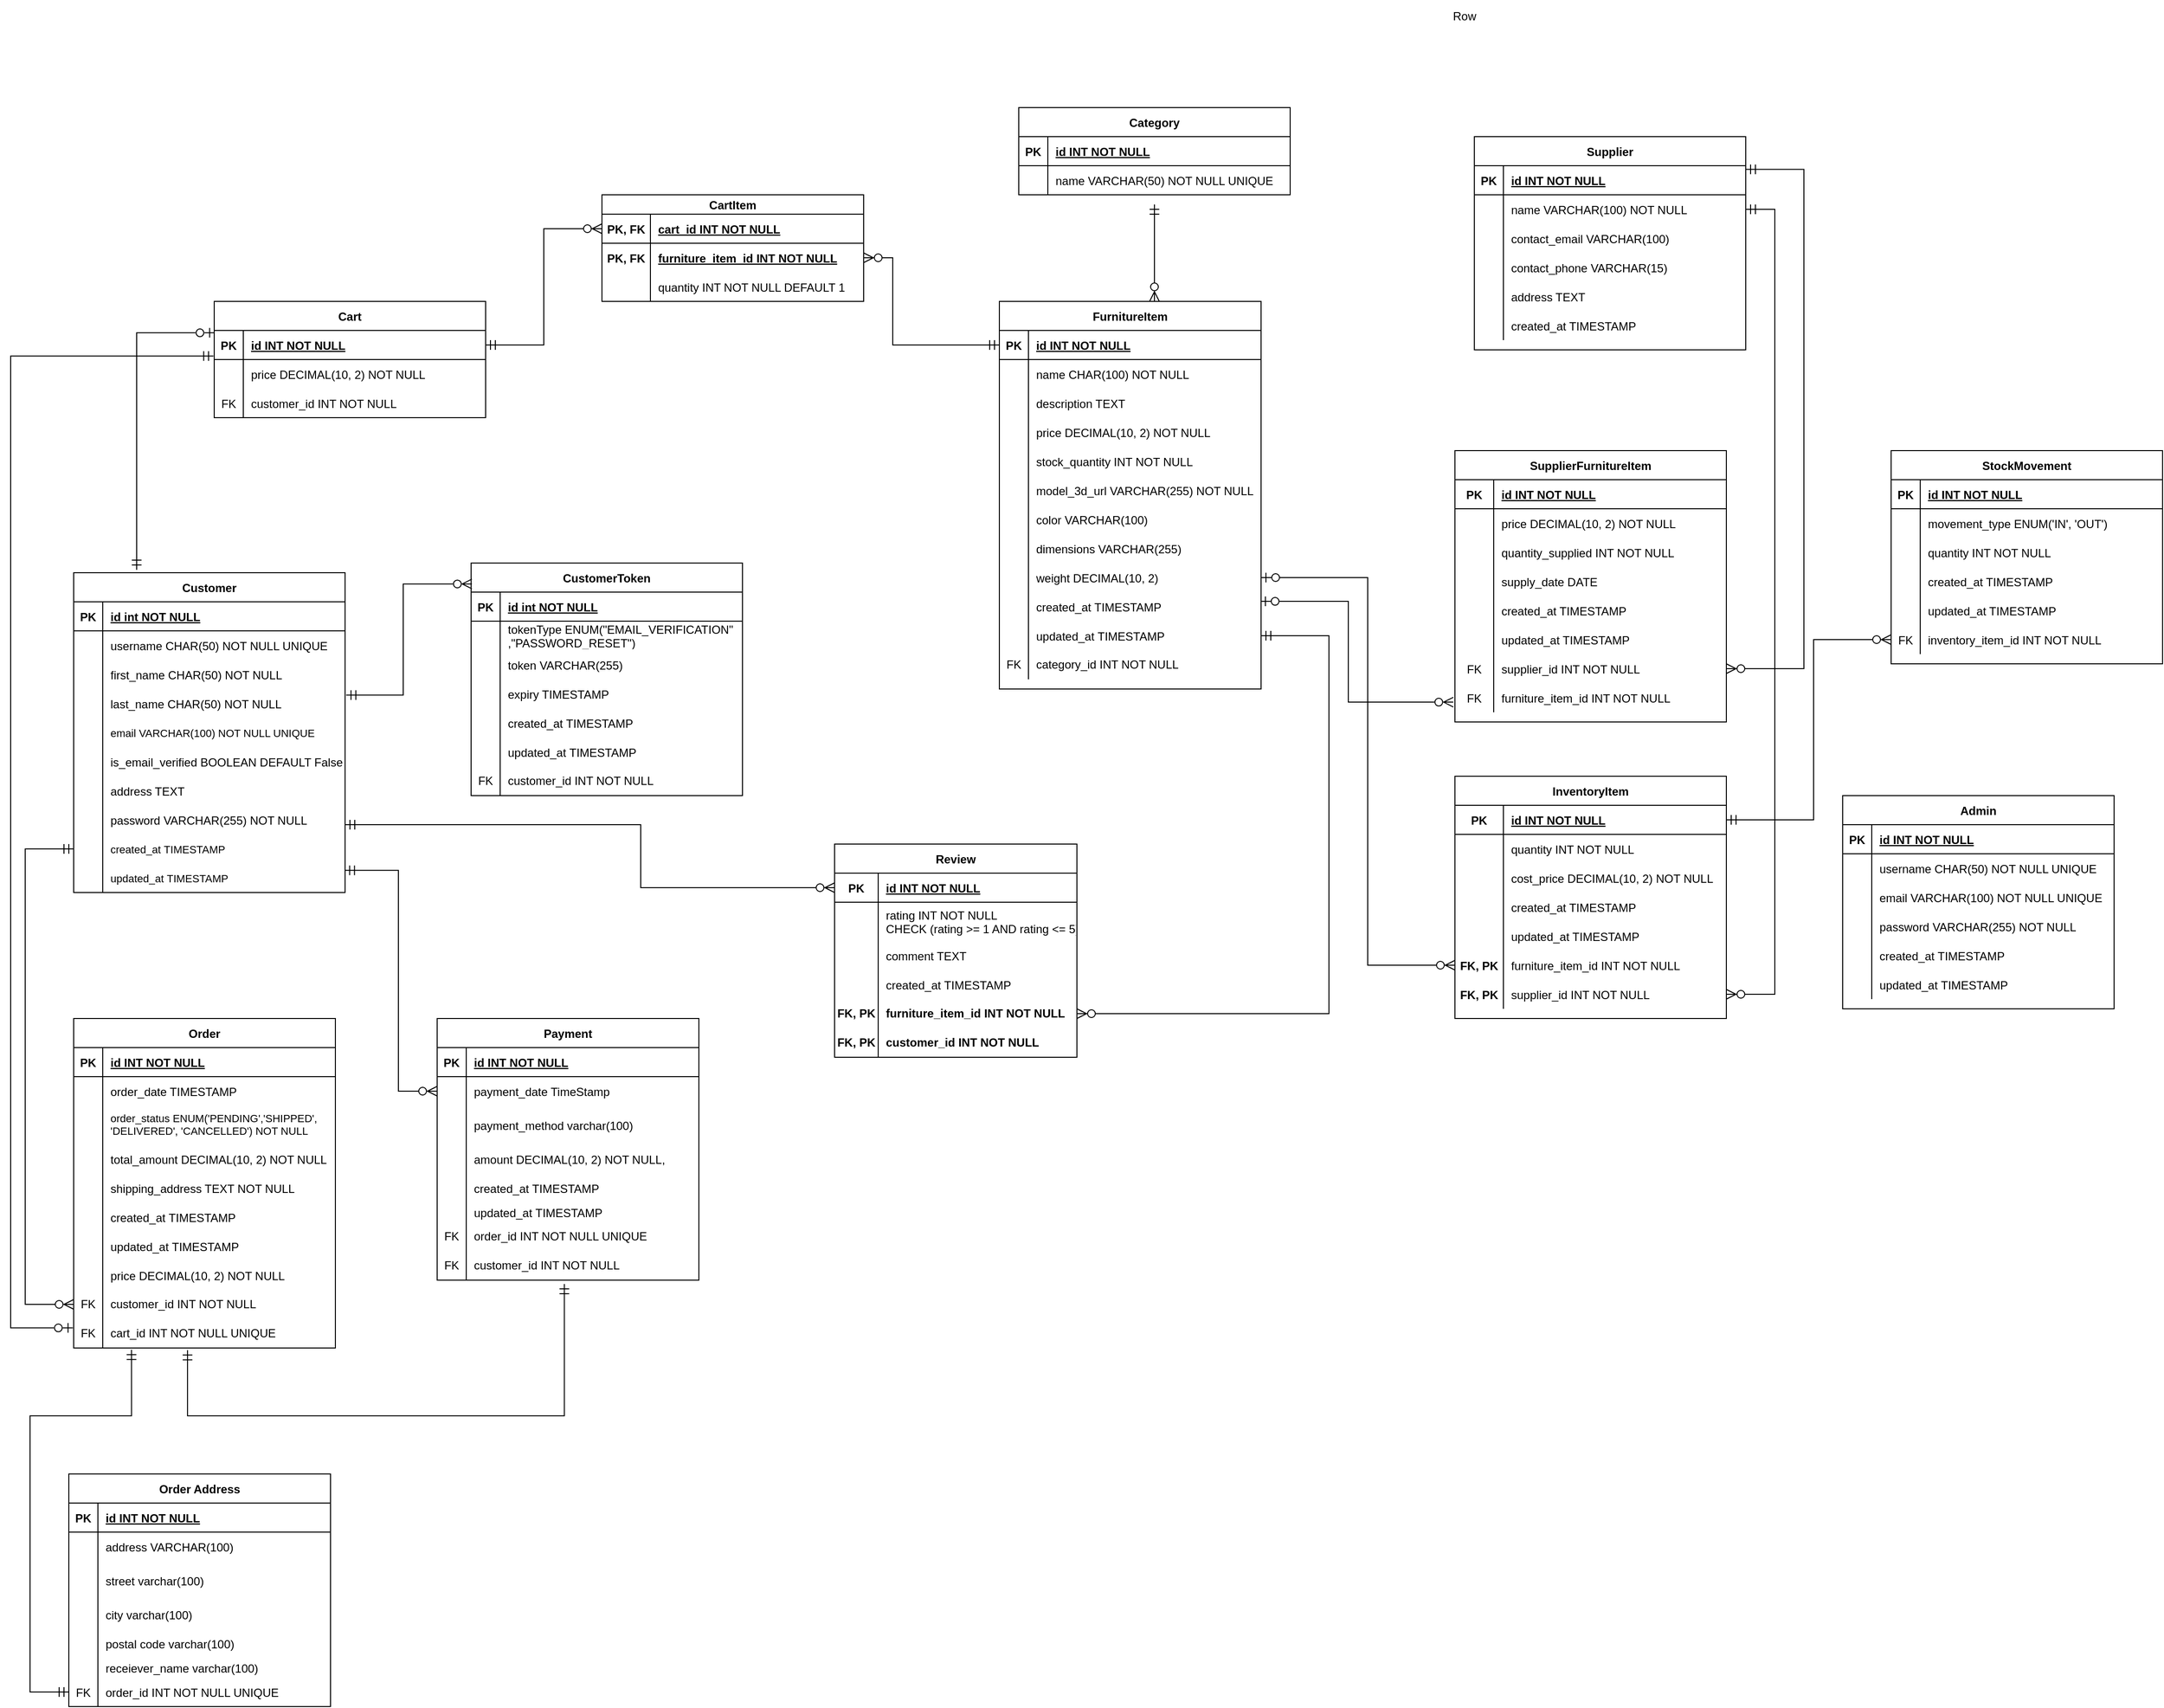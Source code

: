 <mxfile version="24.5.2" type="device">
  <diagram id="R2lEEEUBdFMjLlhIrx00" name="Page-1">
    <mxGraphModel dx="1373" dy="2747" grid="1" gridSize="10" guides="1" tooltips="1" connect="1" arrows="1" fold="1" page="1" pageScale="1" pageWidth="1200" pageHeight="1920" math="0" shadow="0" extFonts="Permanent Marker^https://fonts.googleapis.com/css?family=Permanent+Marker">
      <root>
        <mxCell id="0" />
        <mxCell id="1" parent="0" />
        <mxCell id="C-vyLk0tnHw3VtMMgP7b-2" value="Admin" style="shape=table;startSize=30;container=1;collapsible=1;childLayout=tableLayout;fixedRows=1;rowLines=0;fontStyle=1;align=center;resizeLast=1;" parent="1" vertex="1">
          <mxGeometry x="1910" y="680" width="280" height="220" as="geometry">
            <mxRectangle x="170" y="1310" width="70" height="30" as="alternateBounds" />
          </mxGeometry>
        </mxCell>
        <mxCell id="C-vyLk0tnHw3VtMMgP7b-3" value="" style="shape=partialRectangle;collapsible=0;dropTarget=0;pointerEvents=0;fillColor=none;points=[[0,0.5],[1,0.5]];portConstraint=eastwest;top=0;left=0;right=0;bottom=1;" parent="C-vyLk0tnHw3VtMMgP7b-2" vertex="1">
          <mxGeometry y="30" width="280" height="30" as="geometry" />
        </mxCell>
        <mxCell id="C-vyLk0tnHw3VtMMgP7b-4" value="PK" style="shape=partialRectangle;overflow=hidden;connectable=0;fillColor=none;top=0;left=0;bottom=0;right=0;fontStyle=1;" parent="C-vyLk0tnHw3VtMMgP7b-3" vertex="1">
          <mxGeometry width="30" height="30" as="geometry">
            <mxRectangle width="30" height="30" as="alternateBounds" />
          </mxGeometry>
        </mxCell>
        <mxCell id="C-vyLk0tnHw3VtMMgP7b-5" value="id INT NOT NULL" style="shape=partialRectangle;overflow=hidden;connectable=0;fillColor=none;top=0;left=0;bottom=0;right=0;align=left;spacingLeft=6;fontStyle=5;fontSize=12;" parent="C-vyLk0tnHw3VtMMgP7b-3" vertex="1">
          <mxGeometry x="30" width="250" height="30" as="geometry">
            <mxRectangle width="250" height="30" as="alternateBounds" />
          </mxGeometry>
        </mxCell>
        <mxCell id="C-vyLk0tnHw3VtMMgP7b-6" value="" style="shape=partialRectangle;collapsible=0;dropTarget=0;pointerEvents=0;fillColor=none;points=[[0,0.5],[1,0.5]];portConstraint=eastwest;top=0;left=0;right=0;bottom=0;" parent="C-vyLk0tnHw3VtMMgP7b-2" vertex="1">
          <mxGeometry y="60" width="280" height="30" as="geometry" />
        </mxCell>
        <mxCell id="C-vyLk0tnHw3VtMMgP7b-7" value="" style="shape=partialRectangle;overflow=hidden;connectable=0;fillColor=none;top=0;left=0;bottom=0;right=0;" parent="C-vyLk0tnHw3VtMMgP7b-6" vertex="1">
          <mxGeometry width="30" height="30" as="geometry">
            <mxRectangle width="30" height="30" as="alternateBounds" />
          </mxGeometry>
        </mxCell>
        <mxCell id="C-vyLk0tnHw3VtMMgP7b-8" value="username CHAR(50) NOT NULL UNIQUE" style="shape=partialRectangle;overflow=hidden;connectable=0;fillColor=none;top=0;left=0;bottom=0;right=0;align=left;spacingLeft=6;" parent="C-vyLk0tnHw3VtMMgP7b-6" vertex="1">
          <mxGeometry x="30" width="250" height="30" as="geometry">
            <mxRectangle width="250" height="30" as="alternateBounds" />
          </mxGeometry>
        </mxCell>
        <mxCell id="C-vyLk0tnHw3VtMMgP7b-9" value="" style="shape=partialRectangle;collapsible=0;dropTarget=0;pointerEvents=0;fillColor=none;points=[[0,0.5],[1,0.5]];portConstraint=eastwest;top=0;left=0;right=0;bottom=0;" parent="C-vyLk0tnHw3VtMMgP7b-2" vertex="1">
          <mxGeometry y="90" width="280" height="30" as="geometry" />
        </mxCell>
        <mxCell id="C-vyLk0tnHw3VtMMgP7b-10" value="" style="shape=partialRectangle;overflow=hidden;connectable=0;fillColor=none;top=0;left=0;bottom=0;right=0;" parent="C-vyLk0tnHw3VtMMgP7b-9" vertex="1">
          <mxGeometry width="30" height="30" as="geometry">
            <mxRectangle width="30" height="30" as="alternateBounds" />
          </mxGeometry>
        </mxCell>
        <mxCell id="C-vyLk0tnHw3VtMMgP7b-11" value="email VARCHAR(100) NOT NULL UNIQUE" style="shape=partialRectangle;overflow=hidden;connectable=0;fillColor=none;top=0;left=0;bottom=0;right=0;align=left;spacingLeft=6;" parent="C-vyLk0tnHw3VtMMgP7b-9" vertex="1">
          <mxGeometry x="30" width="250" height="30" as="geometry">
            <mxRectangle width="250" height="30" as="alternateBounds" />
          </mxGeometry>
        </mxCell>
        <mxCell id="9rS-xaaSioIsz0vdqFVB-135" value="" style="shape=tableRow;horizontal=0;startSize=0;swimlaneHead=0;swimlaneBody=0;fillColor=none;collapsible=0;dropTarget=0;points=[[0,0.5],[1,0.5]];portConstraint=eastwest;top=0;left=0;right=0;bottom=0;" parent="C-vyLk0tnHw3VtMMgP7b-2" vertex="1">
          <mxGeometry y="120" width="280" height="30" as="geometry" />
        </mxCell>
        <mxCell id="9rS-xaaSioIsz0vdqFVB-136" value="" style="shape=partialRectangle;connectable=0;fillColor=none;top=0;left=0;bottom=0;right=0;editable=1;overflow=hidden;" parent="9rS-xaaSioIsz0vdqFVB-135" vertex="1">
          <mxGeometry width="30" height="30" as="geometry">
            <mxRectangle width="30" height="30" as="alternateBounds" />
          </mxGeometry>
        </mxCell>
        <mxCell id="9rS-xaaSioIsz0vdqFVB-137" value="password VARCHAR(255) NOT NULL" style="shape=partialRectangle;connectable=0;fillColor=none;top=0;left=0;bottom=0;right=0;align=left;spacingLeft=6;overflow=hidden;" parent="9rS-xaaSioIsz0vdqFVB-135" vertex="1">
          <mxGeometry x="30" width="250" height="30" as="geometry">
            <mxRectangle width="250" height="30" as="alternateBounds" />
          </mxGeometry>
        </mxCell>
        <mxCell id="9rS-xaaSioIsz0vdqFVB-155" value="" style="shape=tableRow;horizontal=0;startSize=0;swimlaneHead=0;swimlaneBody=0;fillColor=none;collapsible=0;dropTarget=0;points=[[0,0.5],[1,0.5]];portConstraint=eastwest;top=0;left=0;right=0;bottom=0;" parent="C-vyLk0tnHw3VtMMgP7b-2" vertex="1">
          <mxGeometry y="150" width="280" height="30" as="geometry" />
        </mxCell>
        <mxCell id="9rS-xaaSioIsz0vdqFVB-156" value="" style="shape=partialRectangle;connectable=0;fillColor=none;top=0;left=0;bottom=0;right=0;editable=1;overflow=hidden;" parent="9rS-xaaSioIsz0vdqFVB-155" vertex="1">
          <mxGeometry width="30" height="30" as="geometry">
            <mxRectangle width="30" height="30" as="alternateBounds" />
          </mxGeometry>
        </mxCell>
        <mxCell id="9rS-xaaSioIsz0vdqFVB-157" value="created_at TIMESTAMP" style="shape=partialRectangle;connectable=0;fillColor=none;top=0;left=0;bottom=0;right=0;align=left;spacingLeft=6;overflow=hidden;" parent="9rS-xaaSioIsz0vdqFVB-155" vertex="1">
          <mxGeometry x="30" width="250" height="30" as="geometry">
            <mxRectangle width="250" height="30" as="alternateBounds" />
          </mxGeometry>
        </mxCell>
        <mxCell id="9rS-xaaSioIsz0vdqFVB-158" value="" style="shape=tableRow;horizontal=0;startSize=0;swimlaneHead=0;swimlaneBody=0;fillColor=none;collapsible=0;dropTarget=0;points=[[0,0.5],[1,0.5]];portConstraint=eastwest;top=0;left=0;right=0;bottom=0;" parent="C-vyLk0tnHw3VtMMgP7b-2" vertex="1">
          <mxGeometry y="180" width="280" height="30" as="geometry" />
        </mxCell>
        <mxCell id="9rS-xaaSioIsz0vdqFVB-159" value="" style="shape=partialRectangle;connectable=0;fillColor=none;top=0;left=0;bottom=0;right=0;editable=1;overflow=hidden;" parent="9rS-xaaSioIsz0vdqFVB-158" vertex="1">
          <mxGeometry width="30" height="30" as="geometry">
            <mxRectangle width="30" height="30" as="alternateBounds" />
          </mxGeometry>
        </mxCell>
        <mxCell id="9rS-xaaSioIsz0vdqFVB-160" value="updated_at TIMESTAMP" style="shape=partialRectangle;connectable=0;fillColor=none;top=0;left=0;bottom=0;right=0;align=left;spacingLeft=6;overflow=hidden;" parent="9rS-xaaSioIsz0vdqFVB-158" vertex="1">
          <mxGeometry x="30" width="250" height="30" as="geometry">
            <mxRectangle width="250" height="30" as="alternateBounds" />
          </mxGeometry>
        </mxCell>
        <mxCell id="C-vyLk0tnHw3VtMMgP7b-23" value="Customer" style="shape=table;startSize=30;container=1;collapsible=1;childLayout=tableLayout;fixedRows=1;rowLines=0;fontStyle=1;align=center;resizeLast=1;fontSize=12;" parent="1" vertex="1">
          <mxGeometry x="85" y="450" width="280" height="330" as="geometry">
            <mxRectangle x="120" y="120" width="70" height="30" as="alternateBounds" />
          </mxGeometry>
        </mxCell>
        <mxCell id="C-vyLk0tnHw3VtMMgP7b-24" value="" style="shape=partialRectangle;collapsible=0;dropTarget=0;pointerEvents=0;fillColor=none;points=[[0,0.5],[1,0.5]];portConstraint=eastwest;top=0;left=0;right=0;bottom=1;" parent="C-vyLk0tnHw3VtMMgP7b-23" vertex="1">
          <mxGeometry y="30" width="280" height="30" as="geometry" />
        </mxCell>
        <mxCell id="C-vyLk0tnHw3VtMMgP7b-25" value="PK" style="shape=partialRectangle;overflow=hidden;connectable=0;fillColor=none;top=0;left=0;bottom=0;right=0;fontStyle=1;" parent="C-vyLk0tnHw3VtMMgP7b-24" vertex="1">
          <mxGeometry width="30" height="30" as="geometry">
            <mxRectangle width="30" height="30" as="alternateBounds" />
          </mxGeometry>
        </mxCell>
        <mxCell id="C-vyLk0tnHw3VtMMgP7b-26" value="id int NOT NULL " style="shape=partialRectangle;overflow=hidden;connectable=0;fillColor=none;top=0;left=0;bottom=0;right=0;align=left;spacingLeft=6;fontStyle=5;" parent="C-vyLk0tnHw3VtMMgP7b-24" vertex="1">
          <mxGeometry x="30" width="250" height="30" as="geometry">
            <mxRectangle width="250" height="30" as="alternateBounds" />
          </mxGeometry>
        </mxCell>
        <mxCell id="C-vyLk0tnHw3VtMMgP7b-27" value="" style="shape=partialRectangle;collapsible=0;dropTarget=0;pointerEvents=0;fillColor=none;points=[[0,0.5],[1,0.5]];portConstraint=eastwest;top=0;left=0;right=0;bottom=0;" parent="C-vyLk0tnHw3VtMMgP7b-23" vertex="1">
          <mxGeometry y="60" width="280" height="30" as="geometry" />
        </mxCell>
        <mxCell id="C-vyLk0tnHw3VtMMgP7b-28" value="" style="shape=partialRectangle;overflow=hidden;connectable=0;fillColor=none;top=0;left=0;bottom=0;right=0;" parent="C-vyLk0tnHw3VtMMgP7b-27" vertex="1">
          <mxGeometry width="30" height="30" as="geometry">
            <mxRectangle width="30" height="30" as="alternateBounds" />
          </mxGeometry>
        </mxCell>
        <mxCell id="C-vyLk0tnHw3VtMMgP7b-29" value="username CHAR(50) NOT NULL UNIQUE" style="shape=partialRectangle;overflow=hidden;connectable=0;fillColor=none;top=0;left=0;bottom=0;right=0;align=left;spacingLeft=6;" parent="C-vyLk0tnHw3VtMMgP7b-27" vertex="1">
          <mxGeometry x="30" width="250" height="30" as="geometry">
            <mxRectangle width="250" height="30" as="alternateBounds" />
          </mxGeometry>
        </mxCell>
        <mxCell id="9rS-xaaSioIsz0vdqFVB-59" value="" style="shape=tableRow;horizontal=0;startSize=0;swimlaneHead=0;swimlaneBody=0;fillColor=none;collapsible=0;dropTarget=0;points=[[0,0.5],[1,0.5]];portConstraint=eastwest;top=0;left=0;right=0;bottom=0;" parent="C-vyLk0tnHw3VtMMgP7b-23" vertex="1">
          <mxGeometry y="90" width="280" height="30" as="geometry" />
        </mxCell>
        <mxCell id="9rS-xaaSioIsz0vdqFVB-60" value="" style="shape=partialRectangle;connectable=0;fillColor=none;top=0;left=0;bottom=0;right=0;editable=1;overflow=hidden;" parent="9rS-xaaSioIsz0vdqFVB-59" vertex="1">
          <mxGeometry width="30" height="30" as="geometry">
            <mxRectangle width="30" height="30" as="alternateBounds" />
          </mxGeometry>
        </mxCell>
        <mxCell id="9rS-xaaSioIsz0vdqFVB-61" value="first_name CHAR(50) NOT NULL" style="shape=partialRectangle;connectable=0;fillColor=none;top=0;left=0;bottom=0;right=0;align=left;spacingLeft=6;overflow=hidden;" parent="9rS-xaaSioIsz0vdqFVB-59" vertex="1">
          <mxGeometry x="30" width="250" height="30" as="geometry">
            <mxRectangle width="250" height="30" as="alternateBounds" />
          </mxGeometry>
        </mxCell>
        <mxCell id="9rS-xaaSioIsz0vdqFVB-1" value="" style="shape=partialRectangle;collapsible=0;dropTarget=0;pointerEvents=0;fillColor=none;points=[[0,0.5],[1,0.5]];portConstraint=eastwest;top=0;left=0;right=0;bottom=0;" parent="C-vyLk0tnHw3VtMMgP7b-23" vertex="1">
          <mxGeometry y="120" width="280" height="30" as="geometry" />
        </mxCell>
        <mxCell id="9rS-xaaSioIsz0vdqFVB-2" value="" style="shape=partialRectangle;overflow=hidden;connectable=0;fillColor=none;top=0;left=0;bottom=0;right=0;" parent="9rS-xaaSioIsz0vdqFVB-1" vertex="1">
          <mxGeometry width="30" height="30" as="geometry">
            <mxRectangle width="30" height="30" as="alternateBounds" />
          </mxGeometry>
        </mxCell>
        <mxCell id="9rS-xaaSioIsz0vdqFVB-3" value="last_name CHAR(50) NOT NULL" style="shape=partialRectangle;overflow=hidden;connectable=0;fillColor=none;top=0;left=0;bottom=0;right=0;align=left;spacingLeft=6;" parent="9rS-xaaSioIsz0vdqFVB-1" vertex="1">
          <mxGeometry x="30" width="250" height="30" as="geometry">
            <mxRectangle width="250" height="30" as="alternateBounds" />
          </mxGeometry>
        </mxCell>
        <mxCell id="9rS-xaaSioIsz0vdqFVB-42" value="" style="shape=partialRectangle;collapsible=0;dropTarget=0;pointerEvents=0;fillColor=none;points=[[0,0.5],[1,0.5]];portConstraint=eastwest;top=0;left=0;right=0;bottom=0;" parent="C-vyLk0tnHw3VtMMgP7b-23" vertex="1">
          <mxGeometry y="150" width="280" height="30" as="geometry" />
        </mxCell>
        <mxCell id="9rS-xaaSioIsz0vdqFVB-43" value="" style="shape=partialRectangle;overflow=hidden;connectable=0;fillColor=none;top=0;left=0;bottom=0;right=0;" parent="9rS-xaaSioIsz0vdqFVB-42" vertex="1">
          <mxGeometry width="30" height="30" as="geometry">
            <mxRectangle width="30" height="30" as="alternateBounds" />
          </mxGeometry>
        </mxCell>
        <mxCell id="9rS-xaaSioIsz0vdqFVB-44" value="email VARCHAR(100) NOT NULL UNIQUE" style="shape=partialRectangle;overflow=hidden;connectable=0;fillColor=none;top=0;left=0;bottom=0;right=0;align=left;spacingLeft=6;fontSize=11;" parent="9rS-xaaSioIsz0vdqFVB-42" vertex="1">
          <mxGeometry x="30" width="250" height="30" as="geometry">
            <mxRectangle width="250" height="30" as="alternateBounds" />
          </mxGeometry>
        </mxCell>
        <mxCell id="jbmo1cFoWmoAtrdofOla-136" value="" style="shape=tableRow;horizontal=0;startSize=0;swimlaneHead=0;swimlaneBody=0;fillColor=none;collapsible=0;dropTarget=0;points=[[0,0.5],[1,0.5]];portConstraint=eastwest;top=0;left=0;right=0;bottom=0;" parent="C-vyLk0tnHw3VtMMgP7b-23" vertex="1">
          <mxGeometry y="180" width="280" height="30" as="geometry" />
        </mxCell>
        <mxCell id="jbmo1cFoWmoAtrdofOla-137" value="" style="shape=partialRectangle;connectable=0;fillColor=none;top=0;left=0;bottom=0;right=0;editable=1;overflow=hidden;" parent="jbmo1cFoWmoAtrdofOla-136" vertex="1">
          <mxGeometry width="30" height="30" as="geometry">
            <mxRectangle width="30" height="30" as="alternateBounds" />
          </mxGeometry>
        </mxCell>
        <mxCell id="jbmo1cFoWmoAtrdofOla-138" value="is_email_verified BOOLEAN DEFAULT False" style="shape=partialRectangle;connectable=0;fillColor=none;top=0;left=0;bottom=0;right=0;align=left;spacingLeft=6;overflow=hidden;" parent="jbmo1cFoWmoAtrdofOla-136" vertex="1">
          <mxGeometry x="30" width="250" height="30" as="geometry">
            <mxRectangle width="250" height="30" as="alternateBounds" />
          </mxGeometry>
        </mxCell>
        <mxCell id="9rS-xaaSioIsz0vdqFVB-63" value="" style="shape=tableRow;horizontal=0;startSize=0;swimlaneHead=0;swimlaneBody=0;fillColor=none;collapsible=0;dropTarget=0;points=[[0,0.5],[1,0.5]];portConstraint=eastwest;top=0;left=0;right=0;bottom=0;" parent="C-vyLk0tnHw3VtMMgP7b-23" vertex="1">
          <mxGeometry y="210" width="280" height="30" as="geometry" />
        </mxCell>
        <mxCell id="9rS-xaaSioIsz0vdqFVB-64" value="" style="shape=partialRectangle;connectable=0;fillColor=none;top=0;left=0;bottom=0;right=0;editable=1;overflow=hidden;" parent="9rS-xaaSioIsz0vdqFVB-63" vertex="1">
          <mxGeometry width="30" height="30" as="geometry">
            <mxRectangle width="30" height="30" as="alternateBounds" />
          </mxGeometry>
        </mxCell>
        <mxCell id="9rS-xaaSioIsz0vdqFVB-65" value="address TEXT" style="shape=partialRectangle;connectable=0;fillColor=none;top=0;left=0;bottom=0;right=0;align=left;spacingLeft=6;overflow=hidden;" parent="9rS-xaaSioIsz0vdqFVB-63" vertex="1">
          <mxGeometry x="30" width="250" height="30" as="geometry">
            <mxRectangle width="250" height="30" as="alternateBounds" />
          </mxGeometry>
        </mxCell>
        <mxCell id="9rS-xaaSioIsz0vdqFVB-128" value="" style="shape=tableRow;horizontal=0;startSize=0;swimlaneHead=0;swimlaneBody=0;fillColor=none;collapsible=0;dropTarget=0;points=[[0,0.5],[1,0.5]];portConstraint=eastwest;top=0;left=0;right=0;bottom=0;" parent="C-vyLk0tnHw3VtMMgP7b-23" vertex="1">
          <mxGeometry y="240" width="280" height="30" as="geometry" />
        </mxCell>
        <mxCell id="9rS-xaaSioIsz0vdqFVB-129" value="" style="shape=partialRectangle;connectable=0;fillColor=none;top=0;left=0;bottom=0;right=0;editable=1;overflow=hidden;" parent="9rS-xaaSioIsz0vdqFVB-128" vertex="1">
          <mxGeometry width="30" height="30" as="geometry">
            <mxRectangle width="30" height="30" as="alternateBounds" />
          </mxGeometry>
        </mxCell>
        <mxCell id="9rS-xaaSioIsz0vdqFVB-130" value="password VARCHAR(255) NOT NULL" style="shape=partialRectangle;connectable=0;fillColor=none;top=0;left=0;bottom=0;right=0;align=left;spacingLeft=6;overflow=hidden;" parent="9rS-xaaSioIsz0vdqFVB-128" vertex="1">
          <mxGeometry x="30" width="250" height="30" as="geometry">
            <mxRectangle width="250" height="30" as="alternateBounds" />
          </mxGeometry>
        </mxCell>
        <mxCell id="9rS-xaaSioIsz0vdqFVB-71" value="" style="shape=tableRow;horizontal=0;startSize=0;swimlaneHead=0;swimlaneBody=0;fillColor=none;collapsible=0;dropTarget=0;points=[[0,0.5],[1,0.5]];portConstraint=eastwest;top=0;left=0;right=0;bottom=0;" parent="C-vyLk0tnHw3VtMMgP7b-23" vertex="1">
          <mxGeometry y="270" width="280" height="30" as="geometry" />
        </mxCell>
        <mxCell id="9rS-xaaSioIsz0vdqFVB-72" value="" style="shape=partialRectangle;connectable=0;fillColor=none;top=0;left=0;bottom=0;right=0;editable=1;overflow=hidden;" parent="9rS-xaaSioIsz0vdqFVB-71" vertex="1">
          <mxGeometry width="30" height="30" as="geometry">
            <mxRectangle width="30" height="30" as="alternateBounds" />
          </mxGeometry>
        </mxCell>
        <mxCell id="9rS-xaaSioIsz0vdqFVB-73" value="created_at TIMESTAMP" style="shape=partialRectangle;connectable=0;fillColor=none;top=0;left=0;bottom=0;right=0;align=left;spacingLeft=6;overflow=hidden;fontSize=11;" parent="9rS-xaaSioIsz0vdqFVB-71" vertex="1">
          <mxGeometry x="30" width="250" height="30" as="geometry">
            <mxRectangle width="250" height="30" as="alternateBounds" />
          </mxGeometry>
        </mxCell>
        <mxCell id="9rS-xaaSioIsz0vdqFVB-81" value="" style="shape=tableRow;horizontal=0;startSize=0;swimlaneHead=0;swimlaneBody=0;fillColor=none;collapsible=0;dropTarget=0;points=[[0,0.5],[1,0.5]];portConstraint=eastwest;top=0;left=0;right=0;bottom=0;" parent="C-vyLk0tnHw3VtMMgP7b-23" vertex="1">
          <mxGeometry y="300" width="280" height="30" as="geometry" />
        </mxCell>
        <mxCell id="9rS-xaaSioIsz0vdqFVB-82" value="" style="shape=partialRectangle;connectable=0;fillColor=none;top=0;left=0;bottom=0;right=0;editable=1;overflow=hidden;" parent="9rS-xaaSioIsz0vdqFVB-81" vertex="1">
          <mxGeometry width="30" height="30" as="geometry">
            <mxRectangle width="30" height="30" as="alternateBounds" />
          </mxGeometry>
        </mxCell>
        <mxCell id="9rS-xaaSioIsz0vdqFVB-83" value="updated_at TIMESTAMP" style="shape=partialRectangle;connectable=0;fillColor=none;top=0;left=0;bottom=0;right=0;align=left;spacingLeft=6;overflow=hidden;fontSize=11;" parent="9rS-xaaSioIsz0vdqFVB-81" vertex="1">
          <mxGeometry x="30" width="250" height="30" as="geometry">
            <mxRectangle width="250" height="30" as="alternateBounds" />
          </mxGeometry>
        </mxCell>
        <mxCell id="9rS-xaaSioIsz0vdqFVB-190" value="FurnitureItem" style="shape=table;startSize=30;container=1;collapsible=1;childLayout=tableLayout;fixedRows=1;rowLines=0;fontStyle=1;align=center;resizeLast=1;" parent="1" vertex="1">
          <mxGeometry x="1040" y="170" width="270" height="400" as="geometry">
            <mxRectangle x="600" y="170" width="110" height="30" as="alternateBounds" />
          </mxGeometry>
        </mxCell>
        <mxCell id="9rS-xaaSioIsz0vdqFVB-191" value="" style="shape=partialRectangle;collapsible=0;dropTarget=0;pointerEvents=0;fillColor=none;points=[[0,0.5],[1,0.5]];portConstraint=eastwest;top=0;left=0;right=0;bottom=1;" parent="9rS-xaaSioIsz0vdqFVB-190" vertex="1">
          <mxGeometry y="30" width="270" height="30" as="geometry" />
        </mxCell>
        <mxCell id="9rS-xaaSioIsz0vdqFVB-192" value="PK" style="shape=partialRectangle;overflow=hidden;connectable=0;fillColor=none;top=0;left=0;bottom=0;right=0;fontStyle=1;" parent="9rS-xaaSioIsz0vdqFVB-191" vertex="1">
          <mxGeometry width="30" height="30" as="geometry">
            <mxRectangle width="30" height="30" as="alternateBounds" />
          </mxGeometry>
        </mxCell>
        <mxCell id="9rS-xaaSioIsz0vdqFVB-193" value="id INT NOT NULL" style="shape=partialRectangle;overflow=hidden;connectable=0;fillColor=none;top=0;left=0;bottom=0;right=0;align=left;spacingLeft=6;fontStyle=5;fontSize=12;" parent="9rS-xaaSioIsz0vdqFVB-191" vertex="1">
          <mxGeometry x="30" width="240" height="30" as="geometry">
            <mxRectangle width="240" height="30" as="alternateBounds" />
          </mxGeometry>
        </mxCell>
        <mxCell id="9rS-xaaSioIsz0vdqFVB-194" value="" style="shape=partialRectangle;collapsible=0;dropTarget=0;pointerEvents=0;fillColor=none;points=[[0,0.5],[1,0.5]];portConstraint=eastwest;top=0;left=0;right=0;bottom=0;" parent="9rS-xaaSioIsz0vdqFVB-190" vertex="1">
          <mxGeometry y="60" width="270" height="30" as="geometry" />
        </mxCell>
        <mxCell id="9rS-xaaSioIsz0vdqFVB-195" value="" style="shape=partialRectangle;overflow=hidden;connectable=0;fillColor=none;top=0;left=0;bottom=0;right=0;" parent="9rS-xaaSioIsz0vdqFVB-194" vertex="1">
          <mxGeometry width="30" height="30" as="geometry">
            <mxRectangle width="30" height="30" as="alternateBounds" />
          </mxGeometry>
        </mxCell>
        <mxCell id="9rS-xaaSioIsz0vdqFVB-196" value="name CHAR(100) NOT NULL" style="shape=partialRectangle;overflow=hidden;connectable=0;fillColor=none;top=0;left=0;bottom=0;right=0;align=left;spacingLeft=6;" parent="9rS-xaaSioIsz0vdqFVB-194" vertex="1">
          <mxGeometry x="30" width="240" height="30" as="geometry">
            <mxRectangle width="240" height="30" as="alternateBounds" />
          </mxGeometry>
        </mxCell>
        <mxCell id="9rS-xaaSioIsz0vdqFVB-197" value="" style="shape=partialRectangle;collapsible=0;dropTarget=0;pointerEvents=0;fillColor=none;points=[[0,0.5],[1,0.5]];portConstraint=eastwest;top=0;left=0;right=0;bottom=0;" parent="9rS-xaaSioIsz0vdqFVB-190" vertex="1">
          <mxGeometry y="90" width="270" height="30" as="geometry" />
        </mxCell>
        <mxCell id="9rS-xaaSioIsz0vdqFVB-198" value="" style="shape=partialRectangle;overflow=hidden;connectable=0;fillColor=none;top=0;left=0;bottom=0;right=0;" parent="9rS-xaaSioIsz0vdqFVB-197" vertex="1">
          <mxGeometry width="30" height="30" as="geometry">
            <mxRectangle width="30" height="30" as="alternateBounds" />
          </mxGeometry>
        </mxCell>
        <mxCell id="9rS-xaaSioIsz0vdqFVB-199" value="description TEXT" style="shape=partialRectangle;overflow=hidden;connectable=0;fillColor=none;top=0;left=0;bottom=0;right=0;align=left;spacingLeft=6;" parent="9rS-xaaSioIsz0vdqFVB-197" vertex="1">
          <mxGeometry x="30" width="240" height="30" as="geometry">
            <mxRectangle width="240" height="30" as="alternateBounds" />
          </mxGeometry>
        </mxCell>
        <mxCell id="9rS-xaaSioIsz0vdqFVB-200" value="" style="shape=tableRow;horizontal=0;startSize=0;swimlaneHead=0;swimlaneBody=0;fillColor=none;collapsible=0;dropTarget=0;points=[[0,0.5],[1,0.5]];portConstraint=eastwest;top=0;left=0;right=0;bottom=0;" parent="9rS-xaaSioIsz0vdqFVB-190" vertex="1">
          <mxGeometry y="120" width="270" height="30" as="geometry" />
        </mxCell>
        <mxCell id="9rS-xaaSioIsz0vdqFVB-201" value="" style="shape=partialRectangle;connectable=0;fillColor=none;top=0;left=0;bottom=0;right=0;editable=1;overflow=hidden;" parent="9rS-xaaSioIsz0vdqFVB-200" vertex="1">
          <mxGeometry width="30" height="30" as="geometry">
            <mxRectangle width="30" height="30" as="alternateBounds" />
          </mxGeometry>
        </mxCell>
        <mxCell id="9rS-xaaSioIsz0vdqFVB-202" value="price DECIMAL(10, 2) NOT NULL" style="shape=partialRectangle;connectable=0;fillColor=none;top=0;left=0;bottom=0;right=0;align=left;spacingLeft=6;overflow=hidden;" parent="9rS-xaaSioIsz0vdqFVB-200" vertex="1">
          <mxGeometry x="30" width="240" height="30" as="geometry">
            <mxRectangle width="240" height="30" as="alternateBounds" />
          </mxGeometry>
        </mxCell>
        <mxCell id="9rS-xaaSioIsz0vdqFVB-218" value="" style="shape=tableRow;horizontal=0;startSize=0;swimlaneHead=0;swimlaneBody=0;fillColor=none;collapsible=0;dropTarget=0;points=[[0,0.5],[1,0.5]];portConstraint=eastwest;top=0;left=0;right=0;bottom=0;" parent="9rS-xaaSioIsz0vdqFVB-190" vertex="1">
          <mxGeometry y="150" width="270" height="30" as="geometry" />
        </mxCell>
        <mxCell id="9rS-xaaSioIsz0vdqFVB-219" value="" style="shape=partialRectangle;connectable=0;fillColor=none;top=0;left=0;bottom=0;right=0;editable=1;overflow=hidden;" parent="9rS-xaaSioIsz0vdqFVB-218" vertex="1">
          <mxGeometry width="30" height="30" as="geometry">
            <mxRectangle width="30" height="30" as="alternateBounds" />
          </mxGeometry>
        </mxCell>
        <mxCell id="9rS-xaaSioIsz0vdqFVB-220" value="stock_quantity INT NOT NULL" style="shape=partialRectangle;connectable=0;fillColor=none;top=0;left=0;bottom=0;right=0;align=left;spacingLeft=6;overflow=hidden;" parent="9rS-xaaSioIsz0vdqFVB-218" vertex="1">
          <mxGeometry x="30" width="240" height="30" as="geometry">
            <mxRectangle width="240" height="30" as="alternateBounds" />
          </mxGeometry>
        </mxCell>
        <mxCell id="9rS-xaaSioIsz0vdqFVB-224" value="" style="shape=tableRow;horizontal=0;startSize=0;swimlaneHead=0;swimlaneBody=0;fillColor=none;collapsible=0;dropTarget=0;points=[[0,0.5],[1,0.5]];portConstraint=eastwest;top=0;left=0;right=0;bottom=0;" parent="9rS-xaaSioIsz0vdqFVB-190" vertex="1">
          <mxGeometry y="180" width="270" height="30" as="geometry" />
        </mxCell>
        <mxCell id="9rS-xaaSioIsz0vdqFVB-225" value="" style="shape=partialRectangle;connectable=0;fillColor=none;top=0;left=0;bottom=0;right=0;editable=1;overflow=hidden;" parent="9rS-xaaSioIsz0vdqFVB-224" vertex="1">
          <mxGeometry width="30" height="30" as="geometry">
            <mxRectangle width="30" height="30" as="alternateBounds" />
          </mxGeometry>
        </mxCell>
        <mxCell id="9rS-xaaSioIsz0vdqFVB-226" value="model_3d_url VARCHAR(255) NOT NULL" style="shape=partialRectangle;connectable=0;fillColor=none;top=0;left=0;bottom=0;right=0;align=left;spacingLeft=6;overflow=hidden;" parent="9rS-xaaSioIsz0vdqFVB-224" vertex="1">
          <mxGeometry x="30" width="240" height="30" as="geometry">
            <mxRectangle width="240" height="30" as="alternateBounds" />
          </mxGeometry>
        </mxCell>
        <mxCell id="GQHcj9Cdq8HLCoZGcO1p-8" value="" style="shape=tableRow;horizontal=0;startSize=0;swimlaneHead=0;swimlaneBody=0;fillColor=none;collapsible=0;dropTarget=0;points=[[0,0.5],[1,0.5]];portConstraint=eastwest;top=0;left=0;right=0;bottom=0;" parent="9rS-xaaSioIsz0vdqFVB-190" vertex="1">
          <mxGeometry y="210" width="270" height="30" as="geometry" />
        </mxCell>
        <mxCell id="GQHcj9Cdq8HLCoZGcO1p-9" value="" style="shape=partialRectangle;connectable=0;fillColor=none;top=0;left=0;bottom=0;right=0;editable=1;overflow=hidden;" parent="GQHcj9Cdq8HLCoZGcO1p-8" vertex="1">
          <mxGeometry width="30" height="30" as="geometry">
            <mxRectangle width="30" height="30" as="alternateBounds" />
          </mxGeometry>
        </mxCell>
        <mxCell id="GQHcj9Cdq8HLCoZGcO1p-10" value="    color VARCHAR(100)" style="shape=partialRectangle;connectable=0;fillColor=none;top=0;left=0;bottom=0;right=0;align=left;spacingLeft=6;overflow=hidden;" parent="GQHcj9Cdq8HLCoZGcO1p-8" vertex="1">
          <mxGeometry x="30" width="240" height="30" as="geometry">
            <mxRectangle width="240" height="30" as="alternateBounds" />
          </mxGeometry>
        </mxCell>
        <mxCell id="GQHcj9Cdq8HLCoZGcO1p-11" value="" style="shape=tableRow;horizontal=0;startSize=0;swimlaneHead=0;swimlaneBody=0;fillColor=none;collapsible=0;dropTarget=0;points=[[0,0.5],[1,0.5]];portConstraint=eastwest;top=0;left=0;right=0;bottom=0;" parent="9rS-xaaSioIsz0vdqFVB-190" vertex="1">
          <mxGeometry y="240" width="270" height="30" as="geometry" />
        </mxCell>
        <mxCell id="GQHcj9Cdq8HLCoZGcO1p-12" value="" style="shape=partialRectangle;connectable=0;fillColor=none;top=0;left=0;bottom=0;right=0;editable=1;overflow=hidden;" parent="GQHcj9Cdq8HLCoZGcO1p-11" vertex="1">
          <mxGeometry width="30" height="30" as="geometry">
            <mxRectangle width="30" height="30" as="alternateBounds" />
          </mxGeometry>
        </mxCell>
        <mxCell id="GQHcj9Cdq8HLCoZGcO1p-13" value="    dimensions VARCHAR(255)" style="shape=partialRectangle;connectable=0;fillColor=none;top=0;left=0;bottom=0;right=0;align=left;spacingLeft=6;overflow=hidden;" parent="GQHcj9Cdq8HLCoZGcO1p-11" vertex="1">
          <mxGeometry x="30" width="240" height="30" as="geometry">
            <mxRectangle width="240" height="30" as="alternateBounds" />
          </mxGeometry>
        </mxCell>
        <mxCell id="GQHcj9Cdq8HLCoZGcO1p-14" value="" style="shape=tableRow;horizontal=0;startSize=0;swimlaneHead=0;swimlaneBody=0;fillColor=none;collapsible=0;dropTarget=0;points=[[0,0.5],[1,0.5]];portConstraint=eastwest;top=0;left=0;right=0;bottom=0;" parent="9rS-xaaSioIsz0vdqFVB-190" vertex="1">
          <mxGeometry y="270" width="270" height="30" as="geometry" />
        </mxCell>
        <mxCell id="GQHcj9Cdq8HLCoZGcO1p-15" value="" style="shape=partialRectangle;connectable=0;fillColor=none;top=0;left=0;bottom=0;right=0;editable=1;overflow=hidden;" parent="GQHcj9Cdq8HLCoZGcO1p-14" vertex="1">
          <mxGeometry width="30" height="30" as="geometry">
            <mxRectangle width="30" height="30" as="alternateBounds" />
          </mxGeometry>
        </mxCell>
        <mxCell id="GQHcj9Cdq8HLCoZGcO1p-16" value="    weight DECIMAL(10, 2)" style="shape=partialRectangle;connectable=0;fillColor=none;top=0;left=0;bottom=0;right=0;align=left;spacingLeft=6;overflow=hidden;" parent="GQHcj9Cdq8HLCoZGcO1p-14" vertex="1">
          <mxGeometry x="30" width="240" height="30" as="geometry">
            <mxRectangle width="240" height="30" as="alternateBounds" />
          </mxGeometry>
        </mxCell>
        <mxCell id="9rS-xaaSioIsz0vdqFVB-203" value="" style="shape=tableRow;horizontal=0;startSize=0;swimlaneHead=0;swimlaneBody=0;fillColor=none;collapsible=0;dropTarget=0;points=[[0,0.5],[1,0.5]];portConstraint=eastwest;top=0;left=0;right=0;bottom=0;" parent="9rS-xaaSioIsz0vdqFVB-190" vertex="1">
          <mxGeometry y="300" width="270" height="30" as="geometry" />
        </mxCell>
        <mxCell id="9rS-xaaSioIsz0vdqFVB-204" value="" style="shape=partialRectangle;connectable=0;fillColor=none;top=0;left=0;bottom=0;right=0;editable=1;overflow=hidden;" parent="9rS-xaaSioIsz0vdqFVB-203" vertex="1">
          <mxGeometry width="30" height="30" as="geometry">
            <mxRectangle width="30" height="30" as="alternateBounds" />
          </mxGeometry>
        </mxCell>
        <mxCell id="9rS-xaaSioIsz0vdqFVB-205" value="created_at TIMESTAMP" style="shape=partialRectangle;connectable=0;fillColor=none;top=0;left=0;bottom=0;right=0;align=left;spacingLeft=6;overflow=hidden;" parent="9rS-xaaSioIsz0vdqFVB-203" vertex="1">
          <mxGeometry x="30" width="240" height="30" as="geometry">
            <mxRectangle width="240" height="30" as="alternateBounds" />
          </mxGeometry>
        </mxCell>
        <mxCell id="9rS-xaaSioIsz0vdqFVB-206" value="" style="shape=tableRow;horizontal=0;startSize=0;swimlaneHead=0;swimlaneBody=0;fillColor=none;collapsible=0;dropTarget=0;points=[[0,0.5],[1,0.5]];portConstraint=eastwest;top=0;left=0;right=0;bottom=0;" parent="9rS-xaaSioIsz0vdqFVB-190" vertex="1">
          <mxGeometry y="330" width="270" height="30" as="geometry" />
        </mxCell>
        <mxCell id="9rS-xaaSioIsz0vdqFVB-207" value="" style="shape=partialRectangle;connectable=0;fillColor=none;top=0;left=0;bottom=0;right=0;editable=1;overflow=hidden;" parent="9rS-xaaSioIsz0vdqFVB-206" vertex="1">
          <mxGeometry width="30" height="30" as="geometry">
            <mxRectangle width="30" height="30" as="alternateBounds" />
          </mxGeometry>
        </mxCell>
        <mxCell id="9rS-xaaSioIsz0vdqFVB-208" value="updated_at TIMESTAMP" style="shape=partialRectangle;connectable=0;fillColor=none;top=0;left=0;bottom=0;right=0;align=left;spacingLeft=6;overflow=hidden;" parent="9rS-xaaSioIsz0vdqFVB-206" vertex="1">
          <mxGeometry x="30" width="240" height="30" as="geometry">
            <mxRectangle width="240" height="30" as="alternateBounds" />
          </mxGeometry>
        </mxCell>
        <mxCell id="jbmo1cFoWmoAtrdofOla-224" value="" style="shape=tableRow;horizontal=0;startSize=0;swimlaneHead=0;swimlaneBody=0;fillColor=none;collapsible=0;dropTarget=0;points=[[0,0.5],[1,0.5]];portConstraint=eastwest;top=0;left=0;right=0;bottom=0;" parent="9rS-xaaSioIsz0vdqFVB-190" vertex="1">
          <mxGeometry y="360" width="270" height="30" as="geometry" />
        </mxCell>
        <mxCell id="jbmo1cFoWmoAtrdofOla-225" value="FK" style="shape=partialRectangle;connectable=0;fillColor=none;top=0;left=0;bottom=0;right=0;fontStyle=0;overflow=hidden;whiteSpace=wrap;html=1;" parent="jbmo1cFoWmoAtrdofOla-224" vertex="1">
          <mxGeometry width="30" height="30" as="geometry">
            <mxRectangle width="30" height="30" as="alternateBounds" />
          </mxGeometry>
        </mxCell>
        <mxCell id="jbmo1cFoWmoAtrdofOla-226" value="&lt;span style=&quot;text-wrap: nowrap;&quot;&gt;category_id INT NOT NULL&lt;/span&gt;" style="shape=partialRectangle;connectable=0;fillColor=none;top=0;left=0;bottom=0;right=0;align=left;spacingLeft=6;fontStyle=0;overflow=hidden;whiteSpace=wrap;html=1;" parent="jbmo1cFoWmoAtrdofOla-224" vertex="1">
          <mxGeometry x="30" width="240" height="30" as="geometry">
            <mxRectangle width="240" height="30" as="alternateBounds" />
          </mxGeometry>
        </mxCell>
        <mxCell id="9rS-xaaSioIsz0vdqFVB-227" value="Category" style="shape=table;startSize=30;container=1;collapsible=1;childLayout=tableLayout;fixedRows=1;rowLines=0;fontStyle=1;align=center;resizeLast=1;" parent="1" vertex="1">
          <mxGeometry x="1060" y="-30" width="280" height="90" as="geometry" />
        </mxCell>
        <mxCell id="9rS-xaaSioIsz0vdqFVB-228" value="" style="shape=partialRectangle;collapsible=0;dropTarget=0;pointerEvents=0;fillColor=none;points=[[0,0.5],[1,0.5]];portConstraint=eastwest;top=0;left=0;right=0;bottom=1;" parent="9rS-xaaSioIsz0vdqFVB-227" vertex="1">
          <mxGeometry y="30" width="280" height="30" as="geometry" />
        </mxCell>
        <mxCell id="9rS-xaaSioIsz0vdqFVB-229" value="PK" style="shape=partialRectangle;overflow=hidden;connectable=0;fillColor=none;top=0;left=0;bottom=0;right=0;fontStyle=1;" parent="9rS-xaaSioIsz0vdqFVB-228" vertex="1">
          <mxGeometry width="30" height="30" as="geometry">
            <mxRectangle width="30" height="30" as="alternateBounds" />
          </mxGeometry>
        </mxCell>
        <mxCell id="9rS-xaaSioIsz0vdqFVB-230" value="id INT NOT NULL" style="shape=partialRectangle;overflow=hidden;connectable=0;fillColor=none;top=0;left=0;bottom=0;right=0;align=left;spacingLeft=6;fontStyle=5;fontSize=12;" parent="9rS-xaaSioIsz0vdqFVB-228" vertex="1">
          <mxGeometry x="30" width="250" height="30" as="geometry">
            <mxRectangle width="250" height="30" as="alternateBounds" />
          </mxGeometry>
        </mxCell>
        <mxCell id="9rS-xaaSioIsz0vdqFVB-231" value="" style="shape=partialRectangle;collapsible=0;dropTarget=0;pointerEvents=0;fillColor=none;points=[[0,0.5],[1,0.5]];portConstraint=eastwest;top=0;left=0;right=0;bottom=0;" parent="9rS-xaaSioIsz0vdqFVB-227" vertex="1">
          <mxGeometry y="60" width="280" height="30" as="geometry" />
        </mxCell>
        <mxCell id="9rS-xaaSioIsz0vdqFVB-232" value="" style="shape=partialRectangle;overflow=hidden;connectable=0;fillColor=none;top=0;left=0;bottom=0;right=0;" parent="9rS-xaaSioIsz0vdqFVB-231" vertex="1">
          <mxGeometry width="30" height="30" as="geometry">
            <mxRectangle width="30" height="30" as="alternateBounds" />
          </mxGeometry>
        </mxCell>
        <mxCell id="9rS-xaaSioIsz0vdqFVB-233" value="name VARCHAR(50) NOT NULL UNIQUE" style="shape=partialRectangle;overflow=hidden;connectable=0;fillColor=none;top=0;left=0;bottom=0;right=0;align=left;spacingLeft=6;" parent="9rS-xaaSioIsz0vdqFVB-231" vertex="1">
          <mxGeometry x="30" width="250" height="30" as="geometry">
            <mxRectangle width="250" height="30" as="alternateBounds" />
          </mxGeometry>
        </mxCell>
        <mxCell id="9rS-xaaSioIsz0vdqFVB-246" value="Order" style="shape=table;startSize=30;container=1;collapsible=1;childLayout=tableLayout;fixedRows=1;rowLines=0;fontStyle=1;align=center;resizeLast=1;" parent="1" vertex="1">
          <mxGeometry x="85" y="910" width="270" height="340" as="geometry" />
        </mxCell>
        <mxCell id="9rS-xaaSioIsz0vdqFVB-247" value="" style="shape=partialRectangle;collapsible=0;dropTarget=0;pointerEvents=0;fillColor=none;points=[[0,0.5],[1,0.5]];portConstraint=eastwest;top=0;left=0;right=0;bottom=1;" parent="9rS-xaaSioIsz0vdqFVB-246" vertex="1">
          <mxGeometry y="30" width="270" height="30" as="geometry" />
        </mxCell>
        <mxCell id="9rS-xaaSioIsz0vdqFVB-248" value="PK" style="shape=partialRectangle;overflow=hidden;connectable=0;fillColor=none;top=0;left=0;bottom=0;right=0;fontStyle=1;" parent="9rS-xaaSioIsz0vdqFVB-247" vertex="1">
          <mxGeometry width="30" height="30" as="geometry">
            <mxRectangle width="30" height="30" as="alternateBounds" />
          </mxGeometry>
        </mxCell>
        <mxCell id="9rS-xaaSioIsz0vdqFVB-249" value="id INT NOT NULL" style="shape=partialRectangle;overflow=hidden;connectable=0;fillColor=none;top=0;left=0;bottom=0;right=0;align=left;spacingLeft=6;fontStyle=5;fontSize=12;" parent="9rS-xaaSioIsz0vdqFVB-247" vertex="1">
          <mxGeometry x="30" width="240" height="30" as="geometry">
            <mxRectangle width="240" height="30" as="alternateBounds" />
          </mxGeometry>
        </mxCell>
        <mxCell id="9rS-xaaSioIsz0vdqFVB-253" value="" style="shape=partialRectangle;collapsible=0;dropTarget=0;pointerEvents=0;fillColor=none;points=[[0,0.5],[1,0.5]];portConstraint=eastwest;top=0;left=0;right=0;bottom=0;" parent="9rS-xaaSioIsz0vdqFVB-246" vertex="1">
          <mxGeometry y="60" width="270" height="30" as="geometry" />
        </mxCell>
        <mxCell id="9rS-xaaSioIsz0vdqFVB-254" value="" style="shape=partialRectangle;overflow=hidden;connectable=0;fillColor=none;top=0;left=0;bottom=0;right=0;" parent="9rS-xaaSioIsz0vdqFVB-253" vertex="1">
          <mxGeometry width="30" height="30" as="geometry">
            <mxRectangle width="30" height="30" as="alternateBounds" />
          </mxGeometry>
        </mxCell>
        <mxCell id="9rS-xaaSioIsz0vdqFVB-255" value="order_date TIMESTAMP" style="shape=partialRectangle;overflow=hidden;connectable=0;fillColor=none;top=0;left=0;bottom=0;right=0;align=left;spacingLeft=6;" parent="9rS-xaaSioIsz0vdqFVB-253" vertex="1">
          <mxGeometry x="30" width="240" height="30" as="geometry">
            <mxRectangle width="240" height="30" as="alternateBounds" />
          </mxGeometry>
        </mxCell>
        <mxCell id="9rS-xaaSioIsz0vdqFVB-256" value="" style="shape=tableRow;horizontal=0;startSize=0;swimlaneHead=0;swimlaneBody=0;fillColor=none;collapsible=0;dropTarget=0;points=[[0,0.5],[1,0.5]];portConstraint=eastwest;top=0;left=0;right=0;bottom=0;" parent="9rS-xaaSioIsz0vdqFVB-246" vertex="1">
          <mxGeometry y="90" width="270" height="40" as="geometry" />
        </mxCell>
        <mxCell id="9rS-xaaSioIsz0vdqFVB-257" value="" style="shape=partialRectangle;connectable=0;fillColor=none;top=0;left=0;bottom=0;right=0;editable=1;overflow=hidden;" parent="9rS-xaaSioIsz0vdqFVB-256" vertex="1">
          <mxGeometry width="30" height="40" as="geometry">
            <mxRectangle width="30" height="40" as="alternateBounds" />
          </mxGeometry>
        </mxCell>
        <mxCell id="9rS-xaaSioIsz0vdqFVB-258" value="order_status ENUM(&#39;PENDING&#39;,&#39;SHIPPED&#39;,&#xa;&#39;DELIVERED&#39;, &#39;CANCELLED&#39;) NOT NULL" style="shape=partialRectangle;connectable=0;fillColor=none;top=0;left=0;bottom=0;right=0;align=left;spacingLeft=6;overflow=hidden;fontSize=11;verticalAlign=top;spacingTop=0;spacing=2;spacingBottom=0;spacingRight=0;" parent="9rS-xaaSioIsz0vdqFVB-256" vertex="1">
          <mxGeometry x="30" width="240" height="40" as="geometry">
            <mxRectangle width="240" height="40" as="alternateBounds" />
          </mxGeometry>
        </mxCell>
        <mxCell id="9rS-xaaSioIsz0vdqFVB-265" value="" style="shape=tableRow;horizontal=0;startSize=0;swimlaneHead=0;swimlaneBody=0;fillColor=none;collapsible=0;dropTarget=0;points=[[0,0.5],[1,0.5]];portConstraint=eastwest;top=0;left=0;right=0;bottom=0;" parent="9rS-xaaSioIsz0vdqFVB-246" vertex="1">
          <mxGeometry y="130" width="270" height="30" as="geometry" />
        </mxCell>
        <mxCell id="9rS-xaaSioIsz0vdqFVB-266" value="" style="shape=partialRectangle;connectable=0;fillColor=none;top=0;left=0;bottom=0;right=0;editable=1;overflow=hidden;" parent="9rS-xaaSioIsz0vdqFVB-265" vertex="1">
          <mxGeometry width="30" height="30" as="geometry">
            <mxRectangle width="30" height="30" as="alternateBounds" />
          </mxGeometry>
        </mxCell>
        <mxCell id="9rS-xaaSioIsz0vdqFVB-267" value="total_amount DECIMAL(10, 2) NOT NULL" style="shape=partialRectangle;connectable=0;fillColor=none;top=0;left=0;bottom=0;right=0;align=left;spacingLeft=6;overflow=hidden;" parent="9rS-xaaSioIsz0vdqFVB-265" vertex="1">
          <mxGeometry x="30" width="240" height="30" as="geometry">
            <mxRectangle width="240" height="30" as="alternateBounds" />
          </mxGeometry>
        </mxCell>
        <mxCell id="9rS-xaaSioIsz0vdqFVB-271" value="" style="shape=tableRow;horizontal=0;startSize=0;swimlaneHead=0;swimlaneBody=0;fillColor=none;collapsible=0;dropTarget=0;points=[[0,0.5],[1,0.5]];portConstraint=eastwest;top=0;left=0;right=0;bottom=0;" parent="9rS-xaaSioIsz0vdqFVB-246" vertex="1">
          <mxGeometry y="160" width="270" height="30" as="geometry" />
        </mxCell>
        <mxCell id="9rS-xaaSioIsz0vdqFVB-272" value="" style="shape=partialRectangle;connectable=0;fillColor=none;top=0;left=0;bottom=0;right=0;editable=1;overflow=hidden;" parent="9rS-xaaSioIsz0vdqFVB-271" vertex="1">
          <mxGeometry width="30" height="30" as="geometry">
            <mxRectangle width="30" height="30" as="alternateBounds" />
          </mxGeometry>
        </mxCell>
        <mxCell id="9rS-xaaSioIsz0vdqFVB-273" value="shipping_address TEXT NOT NULL" style="shape=partialRectangle;connectable=0;fillColor=none;top=0;left=0;bottom=0;right=0;align=left;spacingLeft=6;overflow=hidden;" parent="9rS-xaaSioIsz0vdqFVB-271" vertex="1">
          <mxGeometry x="30" width="240" height="30" as="geometry">
            <mxRectangle width="240" height="30" as="alternateBounds" />
          </mxGeometry>
        </mxCell>
        <mxCell id="9rS-xaaSioIsz0vdqFVB-259" value="" style="shape=tableRow;horizontal=0;startSize=0;swimlaneHead=0;swimlaneBody=0;fillColor=none;collapsible=0;dropTarget=0;points=[[0,0.5],[1,0.5]];portConstraint=eastwest;top=0;left=0;right=0;bottom=0;" parent="9rS-xaaSioIsz0vdqFVB-246" vertex="1">
          <mxGeometry y="190" width="270" height="30" as="geometry" />
        </mxCell>
        <mxCell id="9rS-xaaSioIsz0vdqFVB-260" value="" style="shape=partialRectangle;connectable=0;fillColor=none;top=0;left=0;bottom=0;right=0;editable=1;overflow=hidden;" parent="9rS-xaaSioIsz0vdqFVB-259" vertex="1">
          <mxGeometry width="30" height="30" as="geometry">
            <mxRectangle width="30" height="30" as="alternateBounds" />
          </mxGeometry>
        </mxCell>
        <mxCell id="9rS-xaaSioIsz0vdqFVB-261" value="created_at TIMESTAMP" style="shape=partialRectangle;connectable=0;fillColor=none;top=0;left=0;bottom=0;right=0;align=left;spacingLeft=6;overflow=hidden;" parent="9rS-xaaSioIsz0vdqFVB-259" vertex="1">
          <mxGeometry x="30" width="240" height="30" as="geometry">
            <mxRectangle width="240" height="30" as="alternateBounds" />
          </mxGeometry>
        </mxCell>
        <mxCell id="9rS-xaaSioIsz0vdqFVB-262" value="" style="shape=tableRow;horizontal=0;startSize=0;swimlaneHead=0;swimlaneBody=0;fillColor=none;collapsible=0;dropTarget=0;points=[[0,0.5],[1,0.5]];portConstraint=eastwest;top=0;left=0;right=0;bottom=0;" parent="9rS-xaaSioIsz0vdqFVB-246" vertex="1">
          <mxGeometry y="220" width="270" height="30" as="geometry" />
        </mxCell>
        <mxCell id="9rS-xaaSioIsz0vdqFVB-263" value="" style="shape=partialRectangle;connectable=0;fillColor=none;top=0;left=0;bottom=0;right=0;editable=1;overflow=hidden;" parent="9rS-xaaSioIsz0vdqFVB-262" vertex="1">
          <mxGeometry width="30" height="30" as="geometry">
            <mxRectangle width="30" height="30" as="alternateBounds" />
          </mxGeometry>
        </mxCell>
        <mxCell id="9rS-xaaSioIsz0vdqFVB-264" value="updated_at TIMESTAMP" style="shape=partialRectangle;connectable=0;fillColor=none;top=0;left=0;bottom=0;right=0;align=left;spacingLeft=6;overflow=hidden;" parent="9rS-xaaSioIsz0vdqFVB-262" vertex="1">
          <mxGeometry x="30" width="240" height="30" as="geometry">
            <mxRectangle width="240" height="30" as="alternateBounds" />
          </mxGeometry>
        </mxCell>
        <mxCell id="5a2fOc0VWt3uGw6Gwmif-22" value="" style="shape=tableRow;horizontal=0;startSize=0;swimlaneHead=0;swimlaneBody=0;fillColor=none;collapsible=0;dropTarget=0;points=[[0,0.5],[1,0.5]];portConstraint=eastwest;top=0;left=0;right=0;bottom=0;" parent="9rS-xaaSioIsz0vdqFVB-246" vertex="1">
          <mxGeometry y="250" width="270" height="30" as="geometry" />
        </mxCell>
        <mxCell id="5a2fOc0VWt3uGw6Gwmif-23" value="" style="shape=partialRectangle;connectable=0;fillColor=none;top=0;left=0;bottom=0;right=0;editable=1;overflow=hidden;" parent="5a2fOc0VWt3uGw6Gwmif-22" vertex="1">
          <mxGeometry width="30" height="30" as="geometry">
            <mxRectangle width="30" height="30" as="alternateBounds" />
          </mxGeometry>
        </mxCell>
        <mxCell id="5a2fOc0VWt3uGw6Gwmif-24" value="price DECIMAL(10, 2) NOT NULL" style="shape=partialRectangle;connectable=0;fillColor=none;top=0;left=0;bottom=0;right=0;align=left;spacingLeft=6;overflow=hidden;" parent="5a2fOc0VWt3uGw6Gwmif-22" vertex="1">
          <mxGeometry x="30" width="240" height="30" as="geometry">
            <mxRectangle width="240" height="30" as="alternateBounds" />
          </mxGeometry>
        </mxCell>
        <mxCell id="5a2fOc0VWt3uGw6Gwmif-2" value="" style="shape=tableRow;horizontal=0;startSize=0;swimlaneHead=0;swimlaneBody=0;fillColor=none;collapsible=0;dropTarget=0;points=[[0,0.5],[1,0.5]];portConstraint=eastwest;top=0;left=0;right=0;bottom=0;" parent="9rS-xaaSioIsz0vdqFVB-246" vertex="1">
          <mxGeometry y="280" width="270" height="30" as="geometry" />
        </mxCell>
        <mxCell id="5a2fOc0VWt3uGw6Gwmif-3" value="FK" style="shape=partialRectangle;connectable=0;fillColor=none;top=0;left=0;bottom=0;right=0;fontStyle=0;overflow=hidden;whiteSpace=wrap;html=1;" parent="5a2fOc0VWt3uGw6Gwmif-2" vertex="1">
          <mxGeometry width="30" height="30" as="geometry">
            <mxRectangle width="30" height="30" as="alternateBounds" />
          </mxGeometry>
        </mxCell>
        <mxCell id="5a2fOc0VWt3uGw6Gwmif-4" value="&lt;span style=&quot;text-wrap: nowrap;&quot;&gt;customer_id INT NOT NULL&lt;/span&gt;" style="shape=partialRectangle;connectable=0;fillColor=none;top=0;left=0;bottom=0;right=0;align=left;spacingLeft=6;fontStyle=0;overflow=hidden;whiteSpace=wrap;html=1;" parent="5a2fOc0VWt3uGw6Gwmif-2" vertex="1">
          <mxGeometry x="30" width="240" height="30" as="geometry">
            <mxRectangle width="240" height="30" as="alternateBounds" />
          </mxGeometry>
        </mxCell>
        <mxCell id="jbmo1cFoWmoAtrdofOla-171" value="" style="shape=tableRow;horizontal=0;startSize=0;swimlaneHead=0;swimlaneBody=0;fillColor=none;collapsible=0;dropTarget=0;points=[[0,0.5],[1,0.5]];portConstraint=eastwest;top=0;left=0;right=0;bottom=0;" parent="9rS-xaaSioIsz0vdqFVB-246" vertex="1">
          <mxGeometry y="310" width="270" height="30" as="geometry" />
        </mxCell>
        <mxCell id="jbmo1cFoWmoAtrdofOla-172" value="FK" style="shape=partialRectangle;connectable=0;fillColor=none;top=0;left=0;bottom=0;right=0;fontStyle=0;overflow=hidden;whiteSpace=wrap;html=1;" parent="jbmo1cFoWmoAtrdofOla-171" vertex="1">
          <mxGeometry width="30" height="30" as="geometry">
            <mxRectangle width="30" height="30" as="alternateBounds" />
          </mxGeometry>
        </mxCell>
        <mxCell id="jbmo1cFoWmoAtrdofOla-173" value="cart_id INT NOT NULL UNIQUE" style="shape=partialRectangle;connectable=0;fillColor=none;top=0;left=0;bottom=0;right=0;align=left;spacingLeft=6;fontStyle=0;overflow=hidden;whiteSpace=wrap;html=1;" parent="jbmo1cFoWmoAtrdofOla-171" vertex="1">
          <mxGeometry x="30" width="240" height="30" as="geometry">
            <mxRectangle width="240" height="30" as="alternateBounds" />
          </mxGeometry>
        </mxCell>
        <mxCell id="9rS-xaaSioIsz0vdqFVB-302" value="Review" style="shape=table;startSize=30;container=1;collapsible=1;childLayout=tableLayout;fixedRows=1;rowLines=0;fontStyle=1;align=center;resizeLast=1;" parent="1" vertex="1">
          <mxGeometry x="870" y="730" width="250" height="220" as="geometry" />
        </mxCell>
        <mxCell id="9rS-xaaSioIsz0vdqFVB-303" value="" style="shape=partialRectangle;collapsible=0;dropTarget=0;pointerEvents=0;fillColor=none;points=[[0,0.5],[1,0.5]];portConstraint=eastwest;top=0;left=0;right=0;bottom=1;" parent="9rS-xaaSioIsz0vdqFVB-302" vertex="1">
          <mxGeometry y="30" width="250" height="30" as="geometry" />
        </mxCell>
        <mxCell id="9rS-xaaSioIsz0vdqFVB-304" value="PK" style="shape=partialRectangle;overflow=hidden;connectable=0;fillColor=none;top=0;left=0;bottom=0;right=0;fontStyle=1;" parent="9rS-xaaSioIsz0vdqFVB-303" vertex="1">
          <mxGeometry width="45" height="30" as="geometry">
            <mxRectangle width="45" height="30" as="alternateBounds" />
          </mxGeometry>
        </mxCell>
        <mxCell id="9rS-xaaSioIsz0vdqFVB-305" value="id INT NOT NULL" style="shape=partialRectangle;overflow=hidden;connectable=0;fillColor=none;top=0;left=0;bottom=0;right=0;align=left;spacingLeft=6;fontStyle=5;fontSize=12;" parent="9rS-xaaSioIsz0vdqFVB-303" vertex="1">
          <mxGeometry x="45" width="205" height="30" as="geometry">
            <mxRectangle width="205" height="30" as="alternateBounds" />
          </mxGeometry>
        </mxCell>
        <mxCell id="9rS-xaaSioIsz0vdqFVB-312" value="" style="shape=tableRow;horizontal=0;startSize=0;swimlaneHead=0;swimlaneBody=0;fillColor=none;collapsible=0;dropTarget=0;points=[[0,0.5],[1,0.5]];portConstraint=eastwest;top=0;left=0;right=0;bottom=0;" parent="9rS-xaaSioIsz0vdqFVB-302" vertex="1">
          <mxGeometry y="60" width="250" height="40" as="geometry" />
        </mxCell>
        <mxCell id="9rS-xaaSioIsz0vdqFVB-313" value="" style="shape=partialRectangle;connectable=0;fillColor=none;top=0;left=0;bottom=0;right=0;editable=1;overflow=hidden;" parent="9rS-xaaSioIsz0vdqFVB-312" vertex="1">
          <mxGeometry width="45" height="40" as="geometry">
            <mxRectangle width="45" height="40" as="alternateBounds" />
          </mxGeometry>
        </mxCell>
        <mxCell id="9rS-xaaSioIsz0vdqFVB-314" value="rating INT NOT NULL &#xa;CHECK (rating &gt;= 1 AND rating &lt;= 5)" style="shape=partialRectangle;connectable=0;fillColor=none;top=0;left=0;bottom=0;right=0;align=left;spacingLeft=6;overflow=hidden;" parent="9rS-xaaSioIsz0vdqFVB-312" vertex="1">
          <mxGeometry x="45" width="205" height="40" as="geometry">
            <mxRectangle width="205" height="40" as="alternateBounds" />
          </mxGeometry>
        </mxCell>
        <mxCell id="9rS-xaaSioIsz0vdqFVB-315" value="" style="shape=tableRow;horizontal=0;startSize=0;swimlaneHead=0;swimlaneBody=0;fillColor=none;collapsible=0;dropTarget=0;points=[[0,0.5],[1,0.5]];portConstraint=eastwest;top=0;left=0;right=0;bottom=0;" parent="9rS-xaaSioIsz0vdqFVB-302" vertex="1">
          <mxGeometry y="100" width="250" height="30" as="geometry" />
        </mxCell>
        <mxCell id="9rS-xaaSioIsz0vdqFVB-316" value="" style="shape=partialRectangle;connectable=0;fillColor=none;top=0;left=0;bottom=0;right=0;editable=1;overflow=hidden;" parent="9rS-xaaSioIsz0vdqFVB-315" vertex="1">
          <mxGeometry width="45" height="30" as="geometry">
            <mxRectangle width="45" height="30" as="alternateBounds" />
          </mxGeometry>
        </mxCell>
        <mxCell id="9rS-xaaSioIsz0vdqFVB-317" value="comment TEXT" style="shape=partialRectangle;connectable=0;fillColor=none;top=0;left=0;bottom=0;right=0;align=left;spacingLeft=6;overflow=hidden;" parent="9rS-xaaSioIsz0vdqFVB-315" vertex="1">
          <mxGeometry x="45" width="205" height="30" as="geometry">
            <mxRectangle width="205" height="30" as="alternateBounds" />
          </mxGeometry>
        </mxCell>
        <mxCell id="9rS-xaaSioIsz0vdqFVB-345" value="" style="shape=tableRow;horizontal=0;startSize=0;swimlaneHead=0;swimlaneBody=0;fillColor=none;collapsible=0;dropTarget=0;points=[[0,0.5],[1,0.5]];portConstraint=eastwest;top=0;left=0;right=0;bottom=0;" parent="9rS-xaaSioIsz0vdqFVB-302" vertex="1">
          <mxGeometry y="130" width="250" height="30" as="geometry" />
        </mxCell>
        <mxCell id="9rS-xaaSioIsz0vdqFVB-346" value="" style="shape=partialRectangle;connectable=0;fillColor=none;top=0;left=0;bottom=0;right=0;editable=1;overflow=hidden;" parent="9rS-xaaSioIsz0vdqFVB-345" vertex="1">
          <mxGeometry width="45" height="30" as="geometry">
            <mxRectangle width="45" height="30" as="alternateBounds" />
          </mxGeometry>
        </mxCell>
        <mxCell id="9rS-xaaSioIsz0vdqFVB-347" value="created_at TIMESTAMP" style="shape=partialRectangle;connectable=0;fillColor=none;top=0;left=0;bottom=0;right=0;align=left;spacingLeft=6;overflow=hidden;" parent="9rS-xaaSioIsz0vdqFVB-345" vertex="1">
          <mxGeometry x="45" width="205" height="30" as="geometry">
            <mxRectangle width="205" height="30" as="alternateBounds" />
          </mxGeometry>
        </mxCell>
        <mxCell id="jbmo1cFoWmoAtrdofOla-185" value="" style="shape=tableRow;horizontal=0;startSize=0;swimlaneHead=0;swimlaneBody=0;fillColor=none;collapsible=0;dropTarget=0;points=[[0,0.5],[1,0.5]];portConstraint=eastwest;top=0;left=0;right=0;bottom=0;fontStyle=1" parent="9rS-xaaSioIsz0vdqFVB-302" vertex="1">
          <mxGeometry y="160" width="250" height="30" as="geometry" />
        </mxCell>
        <mxCell id="jbmo1cFoWmoAtrdofOla-186" value="&lt;b&gt;FK, PK&lt;/b&gt;" style="shape=partialRectangle;connectable=0;fillColor=none;top=0;left=0;bottom=0;right=0;fontStyle=0;overflow=hidden;whiteSpace=wrap;html=1;" parent="jbmo1cFoWmoAtrdofOla-185" vertex="1">
          <mxGeometry width="45" height="30" as="geometry">
            <mxRectangle width="45" height="30" as="alternateBounds" />
          </mxGeometry>
        </mxCell>
        <mxCell id="jbmo1cFoWmoAtrdofOla-187" value="&lt;span style=&quot;text-wrap: nowrap;&quot;&gt;&lt;b&gt;furniture_item_id INT NOT NULL&lt;/b&gt;&lt;/span&gt;" style="shape=partialRectangle;connectable=0;fillColor=none;top=0;left=0;bottom=0;right=0;align=left;spacingLeft=6;fontStyle=0;overflow=hidden;whiteSpace=wrap;html=1;" parent="jbmo1cFoWmoAtrdofOla-185" vertex="1">
          <mxGeometry x="45" width="205" height="30" as="geometry">
            <mxRectangle width="205" height="30" as="alternateBounds" />
          </mxGeometry>
        </mxCell>
        <mxCell id="jbmo1cFoWmoAtrdofOla-192" value="" style="shape=tableRow;horizontal=0;startSize=0;swimlaneHead=0;swimlaneBody=0;fillColor=none;collapsible=0;dropTarget=0;points=[[0,0.5],[1,0.5]];portConstraint=eastwest;top=0;left=0;right=0;bottom=0;" parent="9rS-xaaSioIsz0vdqFVB-302" vertex="1">
          <mxGeometry y="190" width="250" height="30" as="geometry" />
        </mxCell>
        <mxCell id="jbmo1cFoWmoAtrdofOla-193" value="&lt;b&gt;FK, PK&lt;/b&gt;" style="shape=partialRectangle;connectable=0;fillColor=none;top=0;left=0;bottom=0;right=0;fontStyle=0;overflow=hidden;whiteSpace=wrap;html=1;" parent="jbmo1cFoWmoAtrdofOla-192" vertex="1">
          <mxGeometry width="45" height="30" as="geometry">
            <mxRectangle width="45" height="30" as="alternateBounds" />
          </mxGeometry>
        </mxCell>
        <mxCell id="jbmo1cFoWmoAtrdofOla-194" value="&lt;span style=&quot;text-wrap: nowrap;&quot;&gt;&lt;b&gt;customer_id INT NOT NULL&lt;/b&gt;&lt;/span&gt;" style="shape=partialRectangle;connectable=0;fillColor=none;top=0;left=0;bottom=0;right=0;align=left;spacingLeft=6;fontStyle=0;overflow=hidden;whiteSpace=wrap;html=1;" parent="jbmo1cFoWmoAtrdofOla-192" vertex="1">
          <mxGeometry x="45" width="205" height="30" as="geometry">
            <mxRectangle width="205" height="30" as="alternateBounds" />
          </mxGeometry>
        </mxCell>
        <mxCell id="9rS-xaaSioIsz0vdqFVB-348" value="Cart" style="shape=table;startSize=30;container=1;collapsible=1;childLayout=tableLayout;fixedRows=1;rowLines=0;fontStyle=1;align=center;resizeLast=1;" parent="1" vertex="1">
          <mxGeometry x="230" y="170" width="280" height="120" as="geometry">
            <mxRectangle x="415" y="140" width="60" height="30" as="alternateBounds" />
          </mxGeometry>
        </mxCell>
        <mxCell id="9rS-xaaSioIsz0vdqFVB-349" value="" style="shape=partialRectangle;collapsible=0;dropTarget=0;pointerEvents=0;fillColor=none;points=[[0,0.5],[1,0.5]];portConstraint=eastwest;top=0;left=0;right=0;bottom=1;" parent="9rS-xaaSioIsz0vdqFVB-348" vertex="1">
          <mxGeometry y="30" width="280" height="30" as="geometry" />
        </mxCell>
        <mxCell id="9rS-xaaSioIsz0vdqFVB-350" value="PK" style="shape=partialRectangle;overflow=hidden;connectable=0;fillColor=none;top=0;left=0;bottom=0;right=0;fontStyle=1;" parent="9rS-xaaSioIsz0vdqFVB-349" vertex="1">
          <mxGeometry width="30" height="30" as="geometry">
            <mxRectangle width="30" height="30" as="alternateBounds" />
          </mxGeometry>
        </mxCell>
        <mxCell id="9rS-xaaSioIsz0vdqFVB-351" value="id INT NOT NULL" style="shape=partialRectangle;overflow=hidden;connectable=0;fillColor=none;top=0;left=0;bottom=0;right=0;align=left;spacingLeft=6;fontStyle=5;fontSize=12;" parent="9rS-xaaSioIsz0vdqFVB-349" vertex="1">
          <mxGeometry x="30" width="250" height="30" as="geometry">
            <mxRectangle width="250" height="30" as="alternateBounds" />
          </mxGeometry>
        </mxCell>
        <mxCell id="5a2fOc0VWt3uGw6Gwmif-11" value="" style="shape=tableRow;horizontal=0;startSize=0;swimlaneHead=0;swimlaneBody=0;fillColor=none;collapsible=0;dropTarget=0;points=[[0,0.5],[1,0.5]];portConstraint=eastwest;top=0;left=0;right=0;bottom=0;" parent="9rS-xaaSioIsz0vdqFVB-348" vertex="1">
          <mxGeometry y="60" width="280" height="30" as="geometry" />
        </mxCell>
        <mxCell id="5a2fOc0VWt3uGw6Gwmif-12" value="" style="shape=partialRectangle;connectable=0;fillColor=none;top=0;left=0;bottom=0;right=0;editable=1;overflow=hidden;" parent="5a2fOc0VWt3uGw6Gwmif-11" vertex="1">
          <mxGeometry width="30" height="30" as="geometry">
            <mxRectangle width="30" height="30" as="alternateBounds" />
          </mxGeometry>
        </mxCell>
        <mxCell id="5a2fOc0VWt3uGw6Gwmif-13" value="price DECIMAL(10, 2) NOT NULL" style="shape=partialRectangle;connectable=0;fillColor=none;top=0;left=0;bottom=0;right=0;align=left;spacingLeft=6;overflow=hidden;" parent="5a2fOc0VWt3uGw6Gwmif-11" vertex="1">
          <mxGeometry x="30" width="250" height="30" as="geometry">
            <mxRectangle width="250" height="30" as="alternateBounds" />
          </mxGeometry>
        </mxCell>
        <mxCell id="9rS-xaaSioIsz0vdqFVB-364" value="" style="shape=tableRow;horizontal=0;startSize=0;swimlaneHead=0;swimlaneBody=0;fillColor=none;collapsible=0;dropTarget=0;points=[[0,0.5],[1,0.5]];portConstraint=eastwest;top=0;left=0;right=0;bottom=0;" parent="9rS-xaaSioIsz0vdqFVB-348" vertex="1">
          <mxGeometry y="90" width="280" height="30" as="geometry" />
        </mxCell>
        <mxCell id="9rS-xaaSioIsz0vdqFVB-365" value="FK" style="shape=partialRectangle;connectable=0;fillColor=none;top=0;left=0;bottom=0;right=0;editable=1;overflow=hidden;" parent="9rS-xaaSioIsz0vdqFVB-364" vertex="1">
          <mxGeometry width="30" height="30" as="geometry">
            <mxRectangle width="30" height="30" as="alternateBounds" />
          </mxGeometry>
        </mxCell>
        <mxCell id="9rS-xaaSioIsz0vdqFVB-366" value="customer_id INT NOT NULL" style="shape=partialRectangle;connectable=0;fillColor=none;top=0;left=0;bottom=0;right=0;align=left;spacingLeft=6;overflow=hidden;" parent="9rS-xaaSioIsz0vdqFVB-364" vertex="1">
          <mxGeometry x="30" width="250" height="30" as="geometry">
            <mxRectangle width="250" height="30" as="alternateBounds" />
          </mxGeometry>
        </mxCell>
        <mxCell id="jbmo1cFoWmoAtrdofOla-39" value="Payment" style="shape=table;startSize=30;container=1;collapsible=1;childLayout=tableLayout;fixedRows=1;rowLines=0;fontStyle=1;align=center;resizeLast=1;" parent="1" vertex="1">
          <mxGeometry x="460" y="910" width="270" height="270" as="geometry">
            <mxRectangle x="380" y="800" width="90" height="30" as="alternateBounds" />
          </mxGeometry>
        </mxCell>
        <mxCell id="jbmo1cFoWmoAtrdofOla-40" value="" style="shape=partialRectangle;collapsible=0;dropTarget=0;pointerEvents=0;fillColor=none;points=[[0,0.5],[1,0.5]];portConstraint=eastwest;top=0;left=0;right=0;bottom=1;" parent="jbmo1cFoWmoAtrdofOla-39" vertex="1">
          <mxGeometry y="30" width="270" height="30" as="geometry" />
        </mxCell>
        <mxCell id="jbmo1cFoWmoAtrdofOla-41" value="PK" style="shape=partialRectangle;overflow=hidden;connectable=0;fillColor=none;top=0;left=0;bottom=0;right=0;fontStyle=1;" parent="jbmo1cFoWmoAtrdofOla-40" vertex="1">
          <mxGeometry width="30" height="30" as="geometry">
            <mxRectangle width="30" height="30" as="alternateBounds" />
          </mxGeometry>
        </mxCell>
        <mxCell id="jbmo1cFoWmoAtrdofOla-42" value="id INT NOT NULL" style="shape=partialRectangle;overflow=hidden;connectable=0;fillColor=none;top=0;left=0;bottom=0;right=0;align=left;spacingLeft=6;fontStyle=5;fontSize=12;" parent="jbmo1cFoWmoAtrdofOla-40" vertex="1">
          <mxGeometry x="30" width="240" height="30" as="geometry">
            <mxRectangle width="240" height="30" as="alternateBounds" />
          </mxGeometry>
        </mxCell>
        <mxCell id="jbmo1cFoWmoAtrdofOla-46" value="" style="shape=partialRectangle;collapsible=0;dropTarget=0;pointerEvents=0;fillColor=none;points=[[0,0.5],[1,0.5]];portConstraint=eastwest;top=0;left=0;right=0;bottom=0;" parent="jbmo1cFoWmoAtrdofOla-39" vertex="1">
          <mxGeometry y="60" width="270" height="30" as="geometry" />
        </mxCell>
        <mxCell id="jbmo1cFoWmoAtrdofOla-47" value="" style="shape=partialRectangle;overflow=hidden;connectable=0;fillColor=none;top=0;left=0;bottom=0;right=0;" parent="jbmo1cFoWmoAtrdofOla-46" vertex="1">
          <mxGeometry width="30" height="30" as="geometry">
            <mxRectangle width="30" height="30" as="alternateBounds" />
          </mxGeometry>
        </mxCell>
        <mxCell id="jbmo1cFoWmoAtrdofOla-48" value="payment_date TimeStamp" style="shape=partialRectangle;overflow=hidden;connectable=0;fillColor=none;top=0;left=0;bottom=0;right=0;align=left;spacingLeft=6;" parent="jbmo1cFoWmoAtrdofOla-46" vertex="1">
          <mxGeometry x="30" width="240" height="30" as="geometry">
            <mxRectangle width="240" height="30" as="alternateBounds" />
          </mxGeometry>
        </mxCell>
        <mxCell id="jbmo1cFoWmoAtrdofOla-49" value="" style="shape=tableRow;horizontal=0;startSize=0;swimlaneHead=0;swimlaneBody=0;fillColor=none;collapsible=0;dropTarget=0;points=[[0,0.5],[1,0.5]];portConstraint=eastwest;top=0;left=0;right=0;bottom=0;" parent="jbmo1cFoWmoAtrdofOla-39" vertex="1">
          <mxGeometry y="90" width="270" height="40" as="geometry" />
        </mxCell>
        <mxCell id="jbmo1cFoWmoAtrdofOla-50" value="" style="shape=partialRectangle;connectable=0;fillColor=none;top=0;left=0;bottom=0;right=0;editable=1;overflow=hidden;" parent="jbmo1cFoWmoAtrdofOla-49" vertex="1">
          <mxGeometry width="30" height="40" as="geometry">
            <mxRectangle width="30" height="40" as="alternateBounds" />
          </mxGeometry>
        </mxCell>
        <mxCell id="jbmo1cFoWmoAtrdofOla-51" value="payment_method varchar(100)" style="shape=partialRectangle;connectable=0;fillColor=none;top=0;left=0;bottom=0;right=0;align=left;spacingLeft=6;overflow=hidden;" parent="jbmo1cFoWmoAtrdofOla-49" vertex="1">
          <mxGeometry x="30" width="240" height="40" as="geometry">
            <mxRectangle width="240" height="40" as="alternateBounds" />
          </mxGeometry>
        </mxCell>
        <mxCell id="jbmo1cFoWmoAtrdofOla-52" value="" style="shape=tableRow;horizontal=0;startSize=0;swimlaneHead=0;swimlaneBody=0;fillColor=none;collapsible=0;dropTarget=0;points=[[0,0.5],[1,0.5]];portConstraint=eastwest;top=0;left=0;right=0;bottom=0;" parent="jbmo1cFoWmoAtrdofOla-39" vertex="1">
          <mxGeometry y="130" width="270" height="30" as="geometry" />
        </mxCell>
        <mxCell id="jbmo1cFoWmoAtrdofOla-53" value="" style="shape=partialRectangle;connectable=0;fillColor=none;top=0;left=0;bottom=0;right=0;editable=1;overflow=hidden;" parent="jbmo1cFoWmoAtrdofOla-52" vertex="1">
          <mxGeometry width="30" height="30" as="geometry">
            <mxRectangle width="30" height="30" as="alternateBounds" />
          </mxGeometry>
        </mxCell>
        <mxCell id="jbmo1cFoWmoAtrdofOla-54" value="    amount DECIMAL(10, 2) NOT NULL," style="shape=partialRectangle;connectable=0;fillColor=none;top=0;left=0;bottom=0;right=0;align=left;spacingLeft=6;overflow=hidden;" parent="jbmo1cFoWmoAtrdofOla-52" vertex="1">
          <mxGeometry x="30" width="240" height="30" as="geometry">
            <mxRectangle width="240" height="30" as="alternateBounds" />
          </mxGeometry>
        </mxCell>
        <mxCell id="jbmo1cFoWmoAtrdofOla-61" value="" style="shape=tableRow;horizontal=0;startSize=0;swimlaneHead=0;swimlaneBody=0;fillColor=none;collapsible=0;dropTarget=0;points=[[0,0.5],[1,0.5]];portConstraint=eastwest;top=0;left=0;right=0;bottom=0;" parent="jbmo1cFoWmoAtrdofOla-39" vertex="1">
          <mxGeometry y="160" width="270" height="30" as="geometry" />
        </mxCell>
        <mxCell id="jbmo1cFoWmoAtrdofOla-62" value="" style="shape=partialRectangle;connectable=0;fillColor=none;top=0;left=0;bottom=0;right=0;editable=1;overflow=hidden;" parent="jbmo1cFoWmoAtrdofOla-61" vertex="1">
          <mxGeometry width="30" height="30" as="geometry">
            <mxRectangle width="30" height="30" as="alternateBounds" />
          </mxGeometry>
        </mxCell>
        <mxCell id="jbmo1cFoWmoAtrdofOla-63" value="created_at TIMESTAMP" style="shape=partialRectangle;connectable=0;fillColor=none;top=0;left=0;bottom=0;right=0;align=left;spacingLeft=6;overflow=hidden;" parent="jbmo1cFoWmoAtrdofOla-61" vertex="1">
          <mxGeometry x="30" width="240" height="30" as="geometry">
            <mxRectangle width="240" height="30" as="alternateBounds" />
          </mxGeometry>
        </mxCell>
        <mxCell id="jbmo1cFoWmoAtrdofOla-68" value="" style="shape=tableRow;horizontal=0;startSize=0;swimlaneHead=0;swimlaneBody=0;fillColor=none;collapsible=0;dropTarget=0;points=[[0,0.5],[1,0.5]];portConstraint=eastwest;top=0;left=0;right=0;bottom=0;" parent="jbmo1cFoWmoAtrdofOla-39" vertex="1">
          <mxGeometry y="190" width="270" height="20" as="geometry" />
        </mxCell>
        <mxCell id="jbmo1cFoWmoAtrdofOla-69" value="" style="shape=partialRectangle;connectable=0;fillColor=none;top=0;left=0;bottom=0;right=0;editable=1;overflow=hidden;" parent="jbmo1cFoWmoAtrdofOla-68" vertex="1">
          <mxGeometry width="30" height="20" as="geometry">
            <mxRectangle width="30" height="20" as="alternateBounds" />
          </mxGeometry>
        </mxCell>
        <mxCell id="jbmo1cFoWmoAtrdofOla-70" value="updated_at TIMESTAMP" style="shape=partialRectangle;connectable=0;fillColor=none;top=0;left=0;bottom=0;right=0;align=left;spacingLeft=6;overflow=hidden;" parent="jbmo1cFoWmoAtrdofOla-68" vertex="1">
          <mxGeometry x="30" width="240" height="20" as="geometry">
            <mxRectangle width="240" height="20" as="alternateBounds" />
          </mxGeometry>
        </mxCell>
        <mxCell id="jbmo1cFoWmoAtrdofOla-269" value="" style="shape=tableRow;horizontal=0;startSize=0;swimlaneHead=0;swimlaneBody=0;fillColor=none;collapsible=0;dropTarget=0;points=[[0,0.5],[1,0.5]];portConstraint=eastwest;top=0;left=0;right=0;bottom=0;" parent="jbmo1cFoWmoAtrdofOla-39" vertex="1">
          <mxGeometry y="210" width="270" height="30" as="geometry" />
        </mxCell>
        <mxCell id="jbmo1cFoWmoAtrdofOla-270" value="FK" style="shape=partialRectangle;connectable=0;fillColor=none;top=0;left=0;bottom=0;right=0;fontStyle=0;overflow=hidden;whiteSpace=wrap;html=1;" parent="jbmo1cFoWmoAtrdofOla-269" vertex="1">
          <mxGeometry width="30" height="30" as="geometry">
            <mxRectangle width="30" height="30" as="alternateBounds" />
          </mxGeometry>
        </mxCell>
        <mxCell id="jbmo1cFoWmoAtrdofOla-271" value="&lt;span style=&quot;text-wrap: nowrap;&quot;&gt;order_id INT NOT NULL UNIQUE&lt;/span&gt;" style="shape=partialRectangle;connectable=0;fillColor=none;top=0;left=0;bottom=0;right=0;align=left;spacingLeft=6;fontStyle=0;overflow=hidden;whiteSpace=wrap;html=1;" parent="jbmo1cFoWmoAtrdofOla-269" vertex="1">
          <mxGeometry x="30" width="240" height="30" as="geometry">
            <mxRectangle width="240" height="30" as="alternateBounds" />
          </mxGeometry>
        </mxCell>
        <mxCell id="jbmo1cFoWmoAtrdofOla-272" value="" style="shape=tableRow;horizontal=0;startSize=0;swimlaneHead=0;swimlaneBody=0;fillColor=none;collapsible=0;dropTarget=0;points=[[0,0.5],[1,0.5]];portConstraint=eastwest;top=0;left=0;right=0;bottom=0;" parent="jbmo1cFoWmoAtrdofOla-39" vertex="1">
          <mxGeometry y="240" width="270" height="30" as="geometry" />
        </mxCell>
        <mxCell id="jbmo1cFoWmoAtrdofOla-273" value="FK" style="shape=partialRectangle;connectable=0;fillColor=none;top=0;left=0;bottom=0;right=0;fontStyle=0;overflow=hidden;whiteSpace=wrap;html=1;" parent="jbmo1cFoWmoAtrdofOla-272" vertex="1">
          <mxGeometry width="30" height="30" as="geometry">
            <mxRectangle width="30" height="30" as="alternateBounds" />
          </mxGeometry>
        </mxCell>
        <mxCell id="jbmo1cFoWmoAtrdofOla-274" value="&lt;span style=&quot;text-wrap: nowrap;&quot;&gt;customer_id INT NOT NULL&lt;/span&gt;" style="shape=partialRectangle;connectable=0;fillColor=none;top=0;left=0;bottom=0;right=0;align=left;spacingLeft=6;fontStyle=0;overflow=hidden;whiteSpace=wrap;html=1;" parent="jbmo1cFoWmoAtrdofOla-272" vertex="1">
          <mxGeometry x="30" width="240" height="30" as="geometry">
            <mxRectangle width="240" height="30" as="alternateBounds" />
          </mxGeometry>
        </mxCell>
        <mxCell id="jbmo1cFoWmoAtrdofOla-71" value="CustomerToken" style="shape=table;startSize=30;container=1;collapsible=1;childLayout=tableLayout;fixedRows=1;rowLines=0;fontStyle=1;align=center;resizeLast=1;fontSize=12;" parent="1" vertex="1">
          <mxGeometry x="495" y="440" width="280" height="240" as="geometry">
            <mxRectangle x="120" y="120" width="70" height="30" as="alternateBounds" />
          </mxGeometry>
        </mxCell>
        <mxCell id="jbmo1cFoWmoAtrdofOla-72" value="" style="shape=partialRectangle;collapsible=0;dropTarget=0;pointerEvents=0;fillColor=none;points=[[0,0.5],[1,0.5]];portConstraint=eastwest;top=0;left=0;right=0;bottom=1;" parent="jbmo1cFoWmoAtrdofOla-71" vertex="1">
          <mxGeometry y="30" width="280" height="30" as="geometry" />
        </mxCell>
        <mxCell id="jbmo1cFoWmoAtrdofOla-73" value="PK" style="shape=partialRectangle;overflow=hidden;connectable=0;fillColor=none;top=0;left=0;bottom=0;right=0;fontStyle=1;" parent="jbmo1cFoWmoAtrdofOla-72" vertex="1">
          <mxGeometry width="30" height="30" as="geometry">
            <mxRectangle width="30" height="30" as="alternateBounds" />
          </mxGeometry>
        </mxCell>
        <mxCell id="jbmo1cFoWmoAtrdofOla-74" value="id int NOT NULL " style="shape=partialRectangle;overflow=hidden;connectable=0;fillColor=none;top=0;left=0;bottom=0;right=0;align=left;spacingLeft=6;fontStyle=5;" parent="jbmo1cFoWmoAtrdofOla-72" vertex="1">
          <mxGeometry x="30" width="250" height="30" as="geometry">
            <mxRectangle width="250" height="30" as="alternateBounds" />
          </mxGeometry>
        </mxCell>
        <mxCell id="jbmo1cFoWmoAtrdofOla-75" value="" style="shape=partialRectangle;collapsible=0;dropTarget=0;pointerEvents=0;fillColor=none;points=[[0,0.5],[1,0.5]];portConstraint=eastwest;top=0;left=0;right=0;bottom=0;" parent="jbmo1cFoWmoAtrdofOla-71" vertex="1">
          <mxGeometry y="60" width="280" height="30" as="geometry" />
        </mxCell>
        <mxCell id="jbmo1cFoWmoAtrdofOla-76" value="" style="shape=partialRectangle;overflow=hidden;connectable=0;fillColor=none;top=0;left=0;bottom=0;right=0;" parent="jbmo1cFoWmoAtrdofOla-75" vertex="1">
          <mxGeometry width="30" height="30" as="geometry">
            <mxRectangle width="30" height="30" as="alternateBounds" />
          </mxGeometry>
        </mxCell>
        <mxCell id="jbmo1cFoWmoAtrdofOla-77" value="tokenType     ENUM(&quot;EMAIL_VERIFICATION&quot;&#xa;,&quot;PASSWORD_RESET&quot;)" style="shape=partialRectangle;overflow=hidden;connectable=0;fillColor=none;top=0;left=0;bottom=0;right=0;align=left;spacingLeft=6;fontSize=12;" parent="jbmo1cFoWmoAtrdofOla-75" vertex="1">
          <mxGeometry x="30" width="250" height="30" as="geometry">
            <mxRectangle width="250" height="30" as="alternateBounds" />
          </mxGeometry>
        </mxCell>
        <mxCell id="jbmo1cFoWmoAtrdofOla-78" value="" style="shape=tableRow;horizontal=0;startSize=0;swimlaneHead=0;swimlaneBody=0;fillColor=none;collapsible=0;dropTarget=0;points=[[0,0.5],[1,0.5]];portConstraint=eastwest;top=0;left=0;right=0;bottom=0;" parent="jbmo1cFoWmoAtrdofOla-71" vertex="1">
          <mxGeometry y="90" width="280" height="30" as="geometry" />
        </mxCell>
        <mxCell id="jbmo1cFoWmoAtrdofOla-79" value="" style="shape=partialRectangle;connectable=0;fillColor=none;top=0;left=0;bottom=0;right=0;editable=1;overflow=hidden;" parent="jbmo1cFoWmoAtrdofOla-78" vertex="1">
          <mxGeometry width="30" height="30" as="geometry">
            <mxRectangle width="30" height="30" as="alternateBounds" />
          </mxGeometry>
        </mxCell>
        <mxCell id="jbmo1cFoWmoAtrdofOla-80" value="token         VARCHAR(255)" style="shape=partialRectangle;connectable=0;fillColor=none;top=0;left=0;bottom=0;right=0;align=left;spacingLeft=6;overflow=hidden;" parent="jbmo1cFoWmoAtrdofOla-78" vertex="1">
          <mxGeometry x="30" width="250" height="30" as="geometry">
            <mxRectangle width="250" height="30" as="alternateBounds" />
          </mxGeometry>
        </mxCell>
        <mxCell id="jbmo1cFoWmoAtrdofOla-81" value="" style="shape=partialRectangle;collapsible=0;dropTarget=0;pointerEvents=0;fillColor=none;points=[[0,0.5],[1,0.5]];portConstraint=eastwest;top=0;left=0;right=0;bottom=0;" parent="jbmo1cFoWmoAtrdofOla-71" vertex="1">
          <mxGeometry y="120" width="280" height="30" as="geometry" />
        </mxCell>
        <mxCell id="jbmo1cFoWmoAtrdofOla-82" value="" style="shape=partialRectangle;overflow=hidden;connectable=0;fillColor=none;top=0;left=0;bottom=0;right=0;" parent="jbmo1cFoWmoAtrdofOla-81" vertex="1">
          <mxGeometry width="30" height="30" as="geometry">
            <mxRectangle width="30" height="30" as="alternateBounds" />
          </mxGeometry>
        </mxCell>
        <mxCell id="jbmo1cFoWmoAtrdofOla-83" value="expiry        TIMESTAMP" style="shape=partialRectangle;overflow=hidden;connectable=0;fillColor=none;top=0;left=0;bottom=0;right=0;align=left;spacingLeft=6;" parent="jbmo1cFoWmoAtrdofOla-81" vertex="1">
          <mxGeometry x="30" width="250" height="30" as="geometry">
            <mxRectangle width="250" height="30" as="alternateBounds" />
          </mxGeometry>
        </mxCell>
        <mxCell id="jbmo1cFoWmoAtrdofOla-87" value="" style="shape=tableRow;horizontal=0;startSize=0;swimlaneHead=0;swimlaneBody=0;fillColor=none;collapsible=0;dropTarget=0;points=[[0,0.5],[1,0.5]];portConstraint=eastwest;top=0;left=0;right=0;bottom=0;" parent="jbmo1cFoWmoAtrdofOla-71" vertex="1">
          <mxGeometry y="150" width="280" height="30" as="geometry" />
        </mxCell>
        <mxCell id="jbmo1cFoWmoAtrdofOla-88" value="" style="shape=partialRectangle;connectable=0;fillColor=none;top=0;left=0;bottom=0;right=0;editable=1;overflow=hidden;" parent="jbmo1cFoWmoAtrdofOla-87" vertex="1">
          <mxGeometry width="30" height="30" as="geometry">
            <mxRectangle width="30" height="30" as="alternateBounds" />
          </mxGeometry>
        </mxCell>
        <mxCell id="jbmo1cFoWmoAtrdofOla-89" value="created_at TIMESTAMP" style="shape=partialRectangle;connectable=0;fillColor=none;top=0;left=0;bottom=0;right=0;align=left;spacingLeft=6;overflow=hidden;" parent="jbmo1cFoWmoAtrdofOla-87" vertex="1">
          <mxGeometry x="30" width="250" height="30" as="geometry">
            <mxRectangle width="250" height="30" as="alternateBounds" />
          </mxGeometry>
        </mxCell>
        <mxCell id="jbmo1cFoWmoAtrdofOla-90" value="" style="shape=tableRow;horizontal=0;startSize=0;swimlaneHead=0;swimlaneBody=0;fillColor=none;collapsible=0;dropTarget=0;points=[[0,0.5],[1,0.5]];portConstraint=eastwest;top=0;left=0;right=0;bottom=0;" parent="jbmo1cFoWmoAtrdofOla-71" vertex="1">
          <mxGeometry y="180" width="280" height="30" as="geometry" />
        </mxCell>
        <mxCell id="jbmo1cFoWmoAtrdofOla-91" value="" style="shape=partialRectangle;connectable=0;fillColor=none;top=0;left=0;bottom=0;right=0;editable=1;overflow=hidden;" parent="jbmo1cFoWmoAtrdofOla-90" vertex="1">
          <mxGeometry width="30" height="30" as="geometry">
            <mxRectangle width="30" height="30" as="alternateBounds" />
          </mxGeometry>
        </mxCell>
        <mxCell id="jbmo1cFoWmoAtrdofOla-92" value="updated_at TIMESTAMP" style="shape=partialRectangle;connectable=0;fillColor=none;top=0;left=0;bottom=0;right=0;align=left;spacingLeft=6;overflow=hidden;" parent="jbmo1cFoWmoAtrdofOla-90" vertex="1">
          <mxGeometry x="30" width="250" height="30" as="geometry">
            <mxRectangle width="250" height="30" as="alternateBounds" />
          </mxGeometry>
        </mxCell>
        <mxCell id="jbmo1cFoWmoAtrdofOla-178" value="" style="shape=tableRow;horizontal=0;startSize=0;swimlaneHead=0;swimlaneBody=0;fillColor=none;collapsible=0;dropTarget=0;points=[[0,0.5],[1,0.5]];portConstraint=eastwest;top=0;left=0;right=0;bottom=0;" parent="jbmo1cFoWmoAtrdofOla-71" vertex="1">
          <mxGeometry y="210" width="280" height="30" as="geometry" />
        </mxCell>
        <mxCell id="jbmo1cFoWmoAtrdofOla-179" value="FK" style="shape=partialRectangle;connectable=0;fillColor=none;top=0;left=0;bottom=0;right=0;fontStyle=0;overflow=hidden;whiteSpace=wrap;html=1;" parent="jbmo1cFoWmoAtrdofOla-178" vertex="1">
          <mxGeometry width="30" height="30" as="geometry">
            <mxRectangle width="30" height="30" as="alternateBounds" />
          </mxGeometry>
        </mxCell>
        <mxCell id="jbmo1cFoWmoAtrdofOla-180" value="&lt;span style=&quot;text-wrap: nowrap;&quot;&gt;customer_id INT NOT NULL&lt;/span&gt;" style="shape=partialRectangle;connectable=0;fillColor=none;top=0;left=0;bottom=0;right=0;align=left;spacingLeft=6;fontStyle=0;overflow=hidden;whiteSpace=wrap;html=1;" parent="jbmo1cFoWmoAtrdofOla-178" vertex="1">
          <mxGeometry x="30" width="250" height="30" as="geometry">
            <mxRectangle width="250" height="30" as="alternateBounds" />
          </mxGeometry>
        </mxCell>
        <mxCell id="jbmo1cFoWmoAtrdofOla-156" value="" style="edgeStyle=elbowEdgeStyle;fontSize=12;html=1;endArrow=ERzeroToMany;startArrow=ERmandOne;rounded=0;endFill=0;strokeWidth=1;endSize=8;startSize=8;entryX=0;entryY=0.5;entryDx=0;entryDy=0;" parent="1" source="9rS-xaaSioIsz0vdqFVB-71" target="5a2fOc0VWt3uGw6Gwmif-2" edge="1">
          <mxGeometry width="100" height="100" relative="1" as="geometry">
            <mxPoint x="346.36" y="730" as="sourcePoint" />
            <mxPoint x="395" y="1232.36" as="targetPoint" />
            <Array as="points">
              <mxPoint x="35" y="840" />
              <mxPoint x="435" y="1047.36" />
              <mxPoint x="437.83" y="1097.36" />
            </Array>
          </mxGeometry>
        </mxCell>
        <mxCell id="jbmo1cFoWmoAtrdofOla-158" value="" style="edgeStyle=elbowEdgeStyle;fontSize=12;html=1;endArrow=ERzeroToMany;startArrow=ERmandOne;rounded=0;entryX=0.003;entryY=0.09;entryDx=0;entryDy=0;exitX=1.004;exitY=0.209;exitDx=0;exitDy=0;exitPerimeter=0;entryPerimeter=0;endFill=0;strokeWidth=1;endSize=8;startSize=8;" parent="1" source="9rS-xaaSioIsz0vdqFVB-1" target="jbmo1cFoWmoAtrdofOla-71" edge="1">
          <mxGeometry width="100" height="100" relative="1" as="geometry">
            <mxPoint x="355" y="600" as="sourcePoint" />
            <mxPoint x="396" y="828" as="targetPoint" />
            <Array as="points">
              <mxPoint x="425" y="620" />
              <mxPoint x="436" y="916.36" />
              <mxPoint x="438.83" y="966.36" />
            </Array>
          </mxGeometry>
        </mxCell>
        <mxCell id="jbmo1cFoWmoAtrdofOla-183" value="" style="edgeStyle=orthogonalEdgeStyle;fontSize=12;html=1;endArrow=ERmandOne;startArrow=ERzeroToMany;rounded=0;endFill=0;strokeWidth=1;endSize=8;startSize=8;startFill=0;entryX=0.999;entryY=0.068;entryDx=0;entryDy=0;entryPerimeter=0;exitX=0;exitY=0.5;exitDx=0;exitDy=0;" parent="1" source="9rS-xaaSioIsz0vdqFVB-303" edge="1">
          <mxGeometry width="100" height="100" relative="1" as="geometry">
            <mxPoint x="830" y="980" as="sourcePoint" />
            <mxPoint x="365.0" y="710.04" as="targetPoint" />
            <Array as="points">
              <mxPoint x="670" y="775" />
              <mxPoint x="670" y="710" />
            </Array>
          </mxGeometry>
        </mxCell>
        <mxCell id="jbmo1cFoWmoAtrdofOla-197" value="" style="edgeStyle=elbowEdgeStyle;fontSize=12;html=1;endArrow=ERmandOne;startArrow=ERzeroToMany;rounded=0;entryX=0.999;entryY=0.237;entryDx=0;entryDy=0;exitX=0;exitY=0.5;exitDx=0;exitDy=0;endFill=0;strokeWidth=1;endSize=8;startSize=8;startFill=0;entryPerimeter=0;" parent="1" source="jbmo1cFoWmoAtrdofOla-46" target="9rS-xaaSioIsz0vdqFVB-81" edge="1">
          <mxGeometry width="100" height="100" relative="1" as="geometry">
            <mxPoint x="855.27" y="972.88" as="sourcePoint" />
            <mxPoint x="365" y="720" as="targetPoint" />
            <Array as="points">
              <mxPoint x="420" y="850" />
            </Array>
          </mxGeometry>
        </mxCell>
        <mxCell id="jbmo1cFoWmoAtrdofOla-199" value="" style="edgeStyle=orthogonalEdgeStyle;fontSize=12;html=1;endArrow=ERzeroToOne;startArrow=ERmandOne;rounded=0;entryX=0.001;entryY=0.081;entryDx=0;entryDy=0;entryPerimeter=0;endFill=0;strokeWidth=1;endSize=8;startSize=8;" parent="1" target="9rS-xaaSioIsz0vdqFVB-349" edge="1">
          <mxGeometry width="100" height="100" relative="1" as="geometry">
            <mxPoint x="150" y="447" as="sourcePoint" />
            <mxPoint x="400" y="240" as="targetPoint" />
            <Array as="points">
              <mxPoint x="150" y="447" />
              <mxPoint x="150" y="192" />
            </Array>
          </mxGeometry>
        </mxCell>
        <mxCell id="jbmo1cFoWmoAtrdofOla-201" value="" style="edgeStyle=elbowEdgeStyle;fontSize=12;html=1;endArrow=ERzeroToMany;startArrow=ERmandOne;rounded=0;entryX=0;entryY=0.5;entryDx=0;entryDy=0;exitX=1;exitY=0.5;exitDx=0;exitDy=0;endFill=0;strokeWidth=1;endSize=8;startSize=8;startFill=0;" parent="1" source="9rS-xaaSioIsz0vdqFVB-349" target="jbmo1cFoWmoAtrdofOla-203" edge="1">
          <mxGeometry width="100" height="100" relative="1" as="geometry">
            <mxPoint x="510" y="315.09" as="sourcePoint" />
            <mxPoint x="920.28" y="240" as="targetPoint" />
            <Array as="points">
              <mxPoint x="570" y="150" />
            </Array>
          </mxGeometry>
        </mxCell>
        <mxCell id="jbmo1cFoWmoAtrdofOla-202" value="CartItem" style="shape=table;startSize=20;container=1;collapsible=1;childLayout=tableLayout;fixedRows=1;rowLines=0;fontStyle=1;align=center;resizeLast=1;" parent="1" vertex="1">
          <mxGeometry x="630" y="60" width="270" height="110" as="geometry">
            <mxRectangle x="650" y="40" width="90" height="30" as="alternateBounds" />
          </mxGeometry>
        </mxCell>
        <mxCell id="jbmo1cFoWmoAtrdofOla-203" value="" style="shape=partialRectangle;collapsible=0;dropTarget=0;pointerEvents=0;fillColor=none;points=[[0,0.5],[1,0.5]];portConstraint=eastwest;top=0;left=0;right=0;bottom=1;" parent="jbmo1cFoWmoAtrdofOla-202" vertex="1">
          <mxGeometry y="20" width="270" height="30" as="geometry" />
        </mxCell>
        <mxCell id="jbmo1cFoWmoAtrdofOla-204" value="PK, FK" style="shape=partialRectangle;overflow=hidden;connectable=0;fillColor=none;top=0;left=0;bottom=0;right=0;fontStyle=1;" parent="jbmo1cFoWmoAtrdofOla-203" vertex="1">
          <mxGeometry width="50" height="30" as="geometry">
            <mxRectangle width="50" height="30" as="alternateBounds" />
          </mxGeometry>
        </mxCell>
        <mxCell id="jbmo1cFoWmoAtrdofOla-205" value="cart_id INT NOT NULL" style="shape=partialRectangle;overflow=hidden;connectable=0;fillColor=none;top=0;left=0;bottom=0;right=0;align=left;spacingLeft=6;fontStyle=5;fontSize=12;" parent="jbmo1cFoWmoAtrdofOla-203" vertex="1">
          <mxGeometry x="50" width="220" height="30" as="geometry">
            <mxRectangle width="220" height="30" as="alternateBounds" />
          </mxGeometry>
        </mxCell>
        <mxCell id="jbmo1cFoWmoAtrdofOla-209" value="" style="shape=partialRectangle;collapsible=0;dropTarget=0;pointerEvents=0;fillColor=none;points=[[0,0.5],[1,0.5]];portConstraint=eastwest;top=0;left=0;right=0;bottom=0;" parent="jbmo1cFoWmoAtrdofOla-202" vertex="1">
          <mxGeometry y="50" width="270" height="30" as="geometry" />
        </mxCell>
        <mxCell id="jbmo1cFoWmoAtrdofOla-210" value="PK, FK" style="shape=partialRectangle;overflow=hidden;connectable=0;fillColor=none;top=0;left=0;bottom=0;right=0;fontStyle=1" parent="jbmo1cFoWmoAtrdofOla-209" vertex="1">
          <mxGeometry width="50" height="30" as="geometry">
            <mxRectangle width="50" height="30" as="alternateBounds" />
          </mxGeometry>
        </mxCell>
        <mxCell id="jbmo1cFoWmoAtrdofOla-211" value="furniture_item_id INT NOT NULL" style="shape=partialRectangle;overflow=hidden;connectable=0;fillColor=none;top=0;left=0;bottom=0;right=0;align=left;spacingLeft=6;fontStyle=5" parent="jbmo1cFoWmoAtrdofOla-209" vertex="1">
          <mxGeometry x="50" width="220" height="30" as="geometry">
            <mxRectangle width="220" height="30" as="alternateBounds" />
          </mxGeometry>
        </mxCell>
        <mxCell id="jbmo1cFoWmoAtrdofOla-221" value="" style="shape=tableRow;horizontal=0;startSize=0;swimlaneHead=0;swimlaneBody=0;fillColor=none;collapsible=0;dropTarget=0;points=[[0,0.5],[1,0.5]];portConstraint=eastwest;top=0;left=0;right=0;bottom=0;" parent="jbmo1cFoWmoAtrdofOla-202" vertex="1">
          <mxGeometry y="80" width="270" height="30" as="geometry" />
        </mxCell>
        <mxCell id="jbmo1cFoWmoAtrdofOla-222" value="" style="shape=partialRectangle;connectable=0;fillColor=none;top=0;left=0;bottom=0;right=0;editable=1;overflow=hidden;" parent="jbmo1cFoWmoAtrdofOla-221" vertex="1">
          <mxGeometry width="50" height="30" as="geometry">
            <mxRectangle width="50" height="30" as="alternateBounds" />
          </mxGeometry>
        </mxCell>
        <mxCell id="jbmo1cFoWmoAtrdofOla-223" value="quantity INT NOT NULL DEFAULT 1" style="shape=partialRectangle;connectable=0;fillColor=none;top=0;left=0;bottom=0;right=0;align=left;spacingLeft=6;overflow=hidden;" parent="jbmo1cFoWmoAtrdofOla-221" vertex="1">
          <mxGeometry x="50" width="220" height="30" as="geometry">
            <mxRectangle width="220" height="30" as="alternateBounds" />
          </mxGeometry>
        </mxCell>
        <mxCell id="jbmo1cFoWmoAtrdofOla-219" value="" style="edgeStyle=elbowEdgeStyle;fontSize=12;html=1;endArrow=ERzeroToMany;startArrow=ERmandOne;rounded=0;entryX=1;entryY=0.5;entryDx=0;entryDy=0;exitX=0;exitY=0.5;exitDx=0;exitDy=0;endFill=0;strokeWidth=1;endSize=8;startSize=8;startFill=0;" parent="1" source="9rS-xaaSioIsz0vdqFVB-191" target="jbmo1cFoWmoAtrdofOla-209" edge="1">
          <mxGeometry width="100" height="100" relative="1" as="geometry">
            <mxPoint x="945" y="197" as="sourcePoint" />
            <mxPoint x="1067" y="120" as="targetPoint" />
            <Array as="points">
              <mxPoint x="930" y="160" />
            </Array>
          </mxGeometry>
        </mxCell>
        <mxCell id="jbmo1cFoWmoAtrdofOla-220" value="" style="edgeStyle=elbowEdgeStyle;fontSize=12;html=1;endArrow=ERzeroToMany;startArrow=ERmandOne;rounded=0;endFill=0;strokeWidth=1;endSize=8;startSize=8;startFill=0;" parent="1" target="9rS-xaaSioIsz0vdqFVB-190" edge="1">
          <mxGeometry width="100" height="100" relative="1" as="geometry">
            <mxPoint x="1200" y="70" as="sourcePoint" />
            <mxPoint x="1370" y="120" as="targetPoint" />
            <Array as="points">
              <mxPoint x="1200" y="120" />
            </Array>
          </mxGeometry>
        </mxCell>
        <mxCell id="jbmo1cFoWmoAtrdofOla-275" value="" style="edgeStyle=elbowEdgeStyle;fontSize=12;html=1;endArrow=ERmandOne;startArrow=ERmandOne;rounded=0;endFill=0;strokeWidth=1;endSize=8;startSize=8;startFill=0;elbow=vertical;entryX=0.435;entryY=1.074;entryDx=0;entryDy=0;entryPerimeter=0;exitX=0.486;exitY=1.133;exitDx=0;exitDy=0;exitPerimeter=0;" parent="1" source="jbmo1cFoWmoAtrdofOla-272" target="jbmo1cFoWmoAtrdofOla-171" edge="1">
          <mxGeometry width="100" height="100" relative="1" as="geometry">
            <mxPoint x="1000" y="1280" as="sourcePoint" />
            <mxPoint x="200" y="1310" as="targetPoint" />
            <Array as="points">
              <mxPoint x="390" y="1320" />
            </Array>
          </mxGeometry>
        </mxCell>
        <mxCell id="jbmo1cFoWmoAtrdofOla-282" value="" style="edgeStyle=elbowEdgeStyle;fontSize=12;html=1;endArrow=ERzeroToMany;startArrow=ERmandOne;rounded=0;entryX=1;entryY=0.5;entryDx=0;entryDy=0;exitX=1;exitY=0.5;exitDx=0;exitDy=0;endFill=0;strokeWidth=1;endSize=8;startSize=8;startFill=0;" parent="1" source="9rS-xaaSioIsz0vdqFVB-206" target="jbmo1cFoWmoAtrdofOla-185" edge="1">
          <mxGeometry width="100" height="100" relative="1" as="geometry">
            <mxPoint x="1330" y="420" as="sourcePoint" />
            <mxPoint x="1210" y="910" as="targetPoint" />
            <Array as="points">
              <mxPoint x="1380" y="710" />
            </Array>
          </mxGeometry>
        </mxCell>
        <mxCell id="5a2fOc0VWt3uGw6Gwmif-7" value="" style="edgeStyle=elbowEdgeStyle;fontSize=12;html=1;endArrow=ERzeroToOne;startArrow=ERmandOne;rounded=0;endFill=0;strokeWidth=1;endSize=8;startSize=8;exitX=-0.003;exitY=0.878;exitDx=0;exitDy=0;exitPerimeter=0;entryX=-0.003;entryY=0.309;entryDx=0;entryDy=0;entryPerimeter=0;" parent="1" source="9rS-xaaSioIsz0vdqFVB-349" target="jbmo1cFoWmoAtrdofOla-171" edge="1">
          <mxGeometry width="100" height="100" relative="1" as="geometry">
            <mxPoint x="60" y="750" as="sourcePoint" />
            <mxPoint x="80" y="1260" as="targetPoint" />
            <Array as="points">
              <mxPoint x="20" y="710" />
              <mxPoint x="410" y="1062.36" />
              <mxPoint x="412.83" y="1112.36" />
            </Array>
          </mxGeometry>
        </mxCell>
        <mxCell id="SMZsuOIpp033GHpu6580-1" value="Order Address" style="shape=table;startSize=30;container=1;collapsible=1;childLayout=tableLayout;fixedRows=1;rowLines=0;fontStyle=1;align=center;resizeLast=1;" parent="1" vertex="1">
          <mxGeometry x="80" y="1380" width="270" height="240" as="geometry">
            <mxRectangle x="380" y="800" width="90" height="30" as="alternateBounds" />
          </mxGeometry>
        </mxCell>
        <mxCell id="SMZsuOIpp033GHpu6580-2" value="" style="shape=partialRectangle;collapsible=0;dropTarget=0;pointerEvents=0;fillColor=none;points=[[0,0.5],[1,0.5]];portConstraint=eastwest;top=0;left=0;right=0;bottom=1;" parent="SMZsuOIpp033GHpu6580-1" vertex="1">
          <mxGeometry y="30" width="270" height="30" as="geometry" />
        </mxCell>
        <mxCell id="SMZsuOIpp033GHpu6580-3" value="PK" style="shape=partialRectangle;overflow=hidden;connectable=0;fillColor=none;top=0;left=0;bottom=0;right=0;fontStyle=1;" parent="SMZsuOIpp033GHpu6580-2" vertex="1">
          <mxGeometry width="30" height="30" as="geometry">
            <mxRectangle width="30" height="30" as="alternateBounds" />
          </mxGeometry>
        </mxCell>
        <mxCell id="SMZsuOIpp033GHpu6580-4" value="id INT NOT NULL" style="shape=partialRectangle;overflow=hidden;connectable=0;fillColor=none;top=0;left=0;bottom=0;right=0;align=left;spacingLeft=6;fontStyle=5;fontSize=12;" parent="SMZsuOIpp033GHpu6580-2" vertex="1">
          <mxGeometry x="30" width="240" height="30" as="geometry">
            <mxRectangle width="240" height="30" as="alternateBounds" />
          </mxGeometry>
        </mxCell>
        <mxCell id="SMZsuOIpp033GHpu6580-5" value="" style="shape=partialRectangle;collapsible=0;dropTarget=0;pointerEvents=0;fillColor=none;points=[[0,0.5],[1,0.5]];portConstraint=eastwest;top=0;left=0;right=0;bottom=0;" parent="SMZsuOIpp033GHpu6580-1" vertex="1">
          <mxGeometry y="60" width="270" height="30" as="geometry" />
        </mxCell>
        <mxCell id="SMZsuOIpp033GHpu6580-6" value="" style="shape=partialRectangle;overflow=hidden;connectable=0;fillColor=none;top=0;left=0;bottom=0;right=0;" parent="SMZsuOIpp033GHpu6580-5" vertex="1">
          <mxGeometry width="30" height="30" as="geometry">
            <mxRectangle width="30" height="30" as="alternateBounds" />
          </mxGeometry>
        </mxCell>
        <mxCell id="SMZsuOIpp033GHpu6580-7" value="address VARCHAR(100)" style="shape=partialRectangle;overflow=hidden;connectable=0;fillColor=none;top=0;left=0;bottom=0;right=0;align=left;spacingLeft=6;" parent="SMZsuOIpp033GHpu6580-5" vertex="1">
          <mxGeometry x="30" width="240" height="30" as="geometry">
            <mxRectangle width="240" height="30" as="alternateBounds" />
          </mxGeometry>
        </mxCell>
        <mxCell id="SMZsuOIpp033GHpu6580-8" value="" style="shape=tableRow;horizontal=0;startSize=0;swimlaneHead=0;swimlaneBody=0;fillColor=none;collapsible=0;dropTarget=0;points=[[0,0.5],[1,0.5]];portConstraint=eastwest;top=0;left=0;right=0;bottom=0;" parent="SMZsuOIpp033GHpu6580-1" vertex="1">
          <mxGeometry y="90" width="270" height="40" as="geometry" />
        </mxCell>
        <mxCell id="SMZsuOIpp033GHpu6580-9" value="" style="shape=partialRectangle;connectable=0;fillColor=none;top=0;left=0;bottom=0;right=0;editable=1;overflow=hidden;" parent="SMZsuOIpp033GHpu6580-8" vertex="1">
          <mxGeometry width="30" height="40" as="geometry">
            <mxRectangle width="30" height="40" as="alternateBounds" />
          </mxGeometry>
        </mxCell>
        <mxCell id="SMZsuOIpp033GHpu6580-10" value="street varchar(100)" style="shape=partialRectangle;connectable=0;fillColor=none;top=0;left=0;bottom=0;right=0;align=left;spacingLeft=6;overflow=hidden;" parent="SMZsuOIpp033GHpu6580-8" vertex="1">
          <mxGeometry x="30" width="240" height="40" as="geometry">
            <mxRectangle width="240" height="40" as="alternateBounds" />
          </mxGeometry>
        </mxCell>
        <mxCell id="SMZsuOIpp033GHpu6580-11" value="" style="shape=tableRow;horizontal=0;startSize=0;swimlaneHead=0;swimlaneBody=0;fillColor=none;collapsible=0;dropTarget=0;points=[[0,0.5],[1,0.5]];portConstraint=eastwest;top=0;left=0;right=0;bottom=0;" parent="SMZsuOIpp033GHpu6580-1" vertex="1">
          <mxGeometry y="130" width="270" height="30" as="geometry" />
        </mxCell>
        <mxCell id="SMZsuOIpp033GHpu6580-12" value="" style="shape=partialRectangle;connectable=0;fillColor=none;top=0;left=0;bottom=0;right=0;editable=1;overflow=hidden;" parent="SMZsuOIpp033GHpu6580-11" vertex="1">
          <mxGeometry width="30" height="30" as="geometry">
            <mxRectangle width="30" height="30" as="alternateBounds" />
          </mxGeometry>
        </mxCell>
        <mxCell id="SMZsuOIpp033GHpu6580-13" value="city varchar(100)" style="shape=partialRectangle;connectable=0;fillColor=none;top=0;left=0;bottom=0;right=0;align=left;spacingLeft=6;overflow=hidden;" parent="SMZsuOIpp033GHpu6580-11" vertex="1">
          <mxGeometry x="30" width="240" height="30" as="geometry">
            <mxRectangle width="240" height="30" as="alternateBounds" />
          </mxGeometry>
        </mxCell>
        <mxCell id="SMZsuOIpp033GHpu6580-14" value="" style="shape=tableRow;horizontal=0;startSize=0;swimlaneHead=0;swimlaneBody=0;fillColor=none;collapsible=0;dropTarget=0;points=[[0,0.5],[1,0.5]];portConstraint=eastwest;top=0;left=0;right=0;bottom=0;" parent="SMZsuOIpp033GHpu6580-1" vertex="1">
          <mxGeometry y="160" width="270" height="30" as="geometry" />
        </mxCell>
        <mxCell id="SMZsuOIpp033GHpu6580-15" value="" style="shape=partialRectangle;connectable=0;fillColor=none;top=0;left=0;bottom=0;right=0;editable=1;overflow=hidden;" parent="SMZsuOIpp033GHpu6580-14" vertex="1">
          <mxGeometry width="30" height="30" as="geometry">
            <mxRectangle width="30" height="30" as="alternateBounds" />
          </mxGeometry>
        </mxCell>
        <mxCell id="SMZsuOIpp033GHpu6580-16" value="postal code varchar(100)" style="shape=partialRectangle;connectable=0;fillColor=none;top=0;left=0;bottom=0;right=0;align=left;spacingLeft=6;overflow=hidden;" parent="SMZsuOIpp033GHpu6580-14" vertex="1">
          <mxGeometry x="30" width="240" height="30" as="geometry">
            <mxRectangle width="240" height="30" as="alternateBounds" />
          </mxGeometry>
        </mxCell>
        <mxCell id="SMZsuOIpp033GHpu6580-17" value="" style="shape=tableRow;horizontal=0;startSize=0;swimlaneHead=0;swimlaneBody=0;fillColor=none;collapsible=0;dropTarget=0;points=[[0,0.5],[1,0.5]];portConstraint=eastwest;top=0;left=0;right=0;bottom=0;" parent="SMZsuOIpp033GHpu6580-1" vertex="1">
          <mxGeometry y="190" width="270" height="20" as="geometry" />
        </mxCell>
        <mxCell id="SMZsuOIpp033GHpu6580-18" value="" style="shape=partialRectangle;connectable=0;fillColor=none;top=0;left=0;bottom=0;right=0;editable=1;overflow=hidden;" parent="SMZsuOIpp033GHpu6580-17" vertex="1">
          <mxGeometry width="30" height="20" as="geometry">
            <mxRectangle width="30" height="20" as="alternateBounds" />
          </mxGeometry>
        </mxCell>
        <mxCell id="SMZsuOIpp033GHpu6580-19" value="receiever_name varchar(100)" style="shape=partialRectangle;connectable=0;fillColor=none;top=0;left=0;bottom=0;right=0;align=left;spacingLeft=6;overflow=hidden;" parent="SMZsuOIpp033GHpu6580-17" vertex="1">
          <mxGeometry x="30" width="240" height="20" as="geometry">
            <mxRectangle width="240" height="20" as="alternateBounds" />
          </mxGeometry>
        </mxCell>
        <mxCell id="SMZsuOIpp033GHpu6580-177" value="" style="shape=tableRow;horizontal=0;startSize=0;swimlaneHead=0;swimlaneBody=0;fillColor=none;collapsible=0;dropTarget=0;points=[[0,0.5],[1,0.5]];portConstraint=eastwest;top=0;left=0;right=0;bottom=0;" parent="SMZsuOIpp033GHpu6580-1" vertex="1">
          <mxGeometry y="210" width="270" height="30" as="geometry" />
        </mxCell>
        <mxCell id="SMZsuOIpp033GHpu6580-178" value="FK" style="shape=partialRectangle;connectable=0;fillColor=none;top=0;left=0;bottom=0;right=0;editable=1;overflow=hidden;" parent="SMZsuOIpp033GHpu6580-177" vertex="1">
          <mxGeometry width="30" height="30" as="geometry">
            <mxRectangle width="30" height="30" as="alternateBounds" />
          </mxGeometry>
        </mxCell>
        <mxCell id="SMZsuOIpp033GHpu6580-179" value="order_id INT NOT NULL UNIQUE" style="shape=partialRectangle;connectable=0;fillColor=none;top=0;left=0;bottom=0;right=0;align=left;spacingLeft=6;overflow=hidden;" parent="SMZsuOIpp033GHpu6580-177" vertex="1">
          <mxGeometry x="30" width="240" height="30" as="geometry">
            <mxRectangle width="240" height="30" as="alternateBounds" />
          </mxGeometry>
        </mxCell>
        <mxCell id="SMZsuOIpp033GHpu6580-184" value="" style="edgeStyle=orthogonalEdgeStyle;fontSize=12;html=1;endArrow=ERmandOne;startArrow=ERmandOne;rounded=0;endFill=0;strokeWidth=1;endSize=8;startSize=8;startFill=0;exitX=0;exitY=0.5;exitDx=0;exitDy=0;entryX=0.221;entryY=1.063;entryDx=0;entryDy=0;entryPerimeter=0;" parent="1" source="SMZsuOIpp033GHpu6580-177" target="jbmo1cFoWmoAtrdofOla-171" edge="1">
          <mxGeometry width="100" height="100" relative="1" as="geometry">
            <mxPoint x="80" y="1425" as="sourcePoint" />
            <mxPoint x="85" y="1243" as="targetPoint" />
            <Array as="points">
              <mxPoint x="40" y="1605" />
              <mxPoint x="40" y="1320" />
              <mxPoint x="145" y="1320" />
            </Array>
          </mxGeometry>
        </mxCell>
        <mxCell id="SMZsuOIpp033GHpu6580-186" value="Supplier" style="shape=table;startSize=30;container=1;collapsible=1;childLayout=tableLayout;fixedRows=1;rowLines=0;fontStyle=1;align=center;resizeLast=1;" parent="1" vertex="1">
          <mxGeometry x="1530" width="280" height="220" as="geometry">
            <mxRectangle x="170" y="1310" width="70" height="30" as="alternateBounds" />
          </mxGeometry>
        </mxCell>
        <mxCell id="SMZsuOIpp033GHpu6580-187" value="" style="shape=partialRectangle;collapsible=0;dropTarget=0;pointerEvents=0;fillColor=none;points=[[0,0.5],[1,0.5]];portConstraint=eastwest;top=0;left=0;right=0;bottom=1;" parent="SMZsuOIpp033GHpu6580-186" vertex="1">
          <mxGeometry y="30" width="280" height="30" as="geometry" />
        </mxCell>
        <mxCell id="SMZsuOIpp033GHpu6580-188" value="PK" style="shape=partialRectangle;overflow=hidden;connectable=0;fillColor=none;top=0;left=0;bottom=0;right=0;fontStyle=1;" parent="SMZsuOIpp033GHpu6580-187" vertex="1">
          <mxGeometry width="30" height="30" as="geometry">
            <mxRectangle width="30" height="30" as="alternateBounds" />
          </mxGeometry>
        </mxCell>
        <mxCell id="SMZsuOIpp033GHpu6580-189" value="id INT NOT NULL" style="shape=partialRectangle;overflow=hidden;connectable=0;fillColor=none;top=0;left=0;bottom=0;right=0;align=left;spacingLeft=6;fontStyle=5;fontSize=12;" parent="SMZsuOIpp033GHpu6580-187" vertex="1">
          <mxGeometry x="30" width="250" height="30" as="geometry">
            <mxRectangle width="250" height="30" as="alternateBounds" />
          </mxGeometry>
        </mxCell>
        <mxCell id="SMZsuOIpp033GHpu6580-190" value="" style="shape=partialRectangle;collapsible=0;dropTarget=0;pointerEvents=0;fillColor=none;points=[[0,0.5],[1,0.5]];portConstraint=eastwest;top=0;left=0;right=0;bottom=0;" parent="SMZsuOIpp033GHpu6580-186" vertex="1">
          <mxGeometry y="60" width="280" height="30" as="geometry" />
        </mxCell>
        <mxCell id="SMZsuOIpp033GHpu6580-191" value="" style="shape=partialRectangle;overflow=hidden;connectable=0;fillColor=none;top=0;left=0;bottom=0;right=0;" parent="SMZsuOIpp033GHpu6580-190" vertex="1">
          <mxGeometry width="30" height="30" as="geometry">
            <mxRectangle width="30" height="30" as="alternateBounds" />
          </mxGeometry>
        </mxCell>
        <mxCell id="SMZsuOIpp033GHpu6580-192" value="name VARCHAR(100) NOT NULL" style="shape=partialRectangle;overflow=hidden;connectable=0;fillColor=none;top=0;left=0;bottom=0;right=0;align=left;spacingLeft=6;" parent="SMZsuOIpp033GHpu6580-190" vertex="1">
          <mxGeometry x="30" width="250" height="30" as="geometry">
            <mxRectangle width="250" height="30" as="alternateBounds" />
          </mxGeometry>
        </mxCell>
        <mxCell id="SMZsuOIpp033GHpu6580-193" value="" style="shape=partialRectangle;collapsible=0;dropTarget=0;pointerEvents=0;fillColor=none;points=[[0,0.5],[1,0.5]];portConstraint=eastwest;top=0;left=0;right=0;bottom=0;" parent="SMZsuOIpp033GHpu6580-186" vertex="1">
          <mxGeometry y="90" width="280" height="30" as="geometry" />
        </mxCell>
        <mxCell id="SMZsuOIpp033GHpu6580-194" value="" style="shape=partialRectangle;overflow=hidden;connectable=0;fillColor=none;top=0;left=0;bottom=0;right=0;" parent="SMZsuOIpp033GHpu6580-193" vertex="1">
          <mxGeometry width="30" height="30" as="geometry">
            <mxRectangle width="30" height="30" as="alternateBounds" />
          </mxGeometry>
        </mxCell>
        <mxCell id="SMZsuOIpp033GHpu6580-195" value="contact_email VARCHAR(100)" style="shape=partialRectangle;overflow=hidden;connectable=0;fillColor=none;top=0;left=0;bottom=0;right=0;align=left;spacingLeft=6;" parent="SMZsuOIpp033GHpu6580-193" vertex="1">
          <mxGeometry x="30" width="250" height="30" as="geometry">
            <mxRectangle width="250" height="30" as="alternateBounds" />
          </mxGeometry>
        </mxCell>
        <mxCell id="SMZsuOIpp033GHpu6580-196" value="" style="shape=tableRow;horizontal=0;startSize=0;swimlaneHead=0;swimlaneBody=0;fillColor=none;collapsible=0;dropTarget=0;points=[[0,0.5],[1,0.5]];portConstraint=eastwest;top=0;left=0;right=0;bottom=0;" parent="SMZsuOIpp033GHpu6580-186" vertex="1">
          <mxGeometry y="120" width="280" height="30" as="geometry" />
        </mxCell>
        <mxCell id="SMZsuOIpp033GHpu6580-197" value="" style="shape=partialRectangle;connectable=0;fillColor=none;top=0;left=0;bottom=0;right=0;editable=1;overflow=hidden;" parent="SMZsuOIpp033GHpu6580-196" vertex="1">
          <mxGeometry width="30" height="30" as="geometry">
            <mxRectangle width="30" height="30" as="alternateBounds" />
          </mxGeometry>
        </mxCell>
        <mxCell id="SMZsuOIpp033GHpu6580-198" value="contact_phone VARCHAR(15)" style="shape=partialRectangle;connectable=0;fillColor=none;top=0;left=0;bottom=0;right=0;align=left;spacingLeft=6;overflow=hidden;" parent="SMZsuOIpp033GHpu6580-196" vertex="1">
          <mxGeometry x="30" width="250" height="30" as="geometry">
            <mxRectangle width="250" height="30" as="alternateBounds" />
          </mxGeometry>
        </mxCell>
        <mxCell id="SMZsuOIpp033GHpu6580-199" value="" style="shape=tableRow;horizontal=0;startSize=0;swimlaneHead=0;swimlaneBody=0;fillColor=none;collapsible=0;dropTarget=0;points=[[0,0.5],[1,0.5]];portConstraint=eastwest;top=0;left=0;right=0;bottom=0;" parent="SMZsuOIpp033GHpu6580-186" vertex="1">
          <mxGeometry y="150" width="280" height="30" as="geometry" />
        </mxCell>
        <mxCell id="SMZsuOIpp033GHpu6580-200" value="" style="shape=partialRectangle;connectable=0;fillColor=none;top=0;left=0;bottom=0;right=0;editable=1;overflow=hidden;" parent="SMZsuOIpp033GHpu6580-199" vertex="1">
          <mxGeometry width="30" height="30" as="geometry">
            <mxRectangle width="30" height="30" as="alternateBounds" />
          </mxGeometry>
        </mxCell>
        <mxCell id="SMZsuOIpp033GHpu6580-201" value="address TEXT" style="shape=partialRectangle;connectable=0;fillColor=none;top=0;left=0;bottom=0;right=0;align=left;spacingLeft=6;overflow=hidden;" parent="SMZsuOIpp033GHpu6580-199" vertex="1">
          <mxGeometry x="30" width="250" height="30" as="geometry">
            <mxRectangle width="250" height="30" as="alternateBounds" />
          </mxGeometry>
        </mxCell>
        <mxCell id="SMZsuOIpp033GHpu6580-202" value="" style="shape=tableRow;horizontal=0;startSize=0;swimlaneHead=0;swimlaneBody=0;fillColor=none;collapsible=0;dropTarget=0;points=[[0,0.5],[1,0.5]];portConstraint=eastwest;top=0;left=0;right=0;bottom=0;" parent="SMZsuOIpp033GHpu6580-186" vertex="1">
          <mxGeometry y="180" width="280" height="30" as="geometry" />
        </mxCell>
        <mxCell id="SMZsuOIpp033GHpu6580-203" value="" style="shape=partialRectangle;connectable=0;fillColor=none;top=0;left=0;bottom=0;right=0;editable=1;overflow=hidden;" parent="SMZsuOIpp033GHpu6580-202" vertex="1">
          <mxGeometry width="30" height="30" as="geometry">
            <mxRectangle width="30" height="30" as="alternateBounds" />
          </mxGeometry>
        </mxCell>
        <mxCell id="SMZsuOIpp033GHpu6580-204" value="created_at TIMESTAMP" style="shape=partialRectangle;connectable=0;fillColor=none;top=0;left=0;bottom=0;right=0;align=left;spacingLeft=6;overflow=hidden;" parent="SMZsuOIpp033GHpu6580-202" vertex="1">
          <mxGeometry x="30" width="250" height="30" as="geometry">
            <mxRectangle width="250" height="30" as="alternateBounds" />
          </mxGeometry>
        </mxCell>
        <mxCell id="SMZsuOIpp033GHpu6580-205" value="" style="shape=table;startSize=0;container=1;collapsible=1;childLayout=tableLayout;fixedRows=1;rowLines=0;fontStyle=0;align=center;resizeLast=1;strokeColor=none;fillColor=none;collapsible=0;whiteSpace=wrap;html=1;" parent="1" vertex="1">
          <mxGeometry x="1470" y="-140" width="180" height="30" as="geometry" />
        </mxCell>
        <mxCell id="SMZsuOIpp033GHpu6580-206" value="" style="shape=tableRow;horizontal=0;startSize=0;swimlaneHead=0;swimlaneBody=0;fillColor=none;collapsible=0;dropTarget=0;points=[[0,0.5],[1,0.5]];portConstraint=eastwest;top=0;left=0;right=0;bottom=0;" parent="SMZsuOIpp033GHpu6580-205" vertex="1">
          <mxGeometry width="180" height="30" as="geometry" />
        </mxCell>
        <mxCell id="SMZsuOIpp033GHpu6580-207" value="" style="shape=partialRectangle;connectable=0;fillColor=none;top=0;left=0;bottom=0;right=0;editable=1;overflow=hidden;" parent="SMZsuOIpp033GHpu6580-206" vertex="1">
          <mxGeometry width="30" height="30" as="geometry">
            <mxRectangle width="30" height="30" as="alternateBounds" />
          </mxGeometry>
        </mxCell>
        <mxCell id="SMZsuOIpp033GHpu6580-208" value="Row" style="shape=partialRectangle;connectable=0;fillColor=none;top=0;left=0;bottom=0;right=0;align=left;spacingLeft=6;overflow=hidden;" parent="SMZsuOIpp033GHpu6580-206" vertex="1">
          <mxGeometry x="30" width="150" height="30" as="geometry">
            <mxRectangle width="150" height="30" as="alternateBounds" />
          </mxGeometry>
        </mxCell>
        <mxCell id="SMZsuOIpp033GHpu6580-215" value="" style="edgeStyle=elbowEdgeStyle;fontSize=12;html=1;endArrow=ERzeroToOne;startArrow=ERzeroToMany;rounded=0;entryX=0.998;entryY=0.317;entryDx=0;entryDy=0;exitX=-0.006;exitY=0.651;exitDx=0;exitDy=0;endFill=0;strokeWidth=1;endSize=8;startSize=8;startFill=0;entryPerimeter=0;exitPerimeter=0;" parent="1" source="SMZsuOIpp033GHpu6580-241" target="9rS-xaaSioIsz0vdqFVB-203" edge="1">
          <mxGeometry width="100" height="100" relative="1" as="geometry">
            <mxPoint x="1467" y="420" as="sourcePoint" />
            <mxPoint x="1310.27" y="583.79" as="targetPoint" />
            <Array as="points">
              <mxPoint x="1400" y="584" />
            </Array>
          </mxGeometry>
        </mxCell>
        <mxCell id="SMZsuOIpp033GHpu6580-216" value="SupplierFurnitureItem" style="shape=table;startSize=30;container=1;collapsible=1;childLayout=tableLayout;fixedRows=1;rowLines=0;fontStyle=1;align=center;resizeLast=1;" parent="1" vertex="1">
          <mxGeometry x="1510" y="324" width="280" height="280" as="geometry">
            <mxRectangle x="170" y="1310" width="70" height="30" as="alternateBounds" />
          </mxGeometry>
        </mxCell>
        <mxCell id="SMZsuOIpp033GHpu6580-217" value="" style="shape=partialRectangle;collapsible=0;dropTarget=0;pointerEvents=0;fillColor=none;points=[[0,0.5],[1,0.5]];portConstraint=eastwest;top=0;left=0;right=0;bottom=1;" parent="SMZsuOIpp033GHpu6580-216" vertex="1">
          <mxGeometry y="30" width="280" height="30" as="geometry" />
        </mxCell>
        <mxCell id="SMZsuOIpp033GHpu6580-218" value="PK" style="shape=partialRectangle;overflow=hidden;connectable=0;fillColor=none;top=0;left=0;bottom=0;right=0;fontStyle=1;" parent="SMZsuOIpp033GHpu6580-217" vertex="1">
          <mxGeometry width="40" height="30" as="geometry">
            <mxRectangle width="40" height="30" as="alternateBounds" />
          </mxGeometry>
        </mxCell>
        <mxCell id="SMZsuOIpp033GHpu6580-219" value="id INT NOT NULL" style="shape=partialRectangle;overflow=hidden;connectable=0;fillColor=none;top=0;left=0;bottom=0;right=0;align=left;spacingLeft=6;fontStyle=5;fontSize=12;" parent="SMZsuOIpp033GHpu6580-217" vertex="1">
          <mxGeometry x="40" width="240" height="30" as="geometry">
            <mxRectangle width="240" height="30" as="alternateBounds" />
          </mxGeometry>
        </mxCell>
        <mxCell id="SMZsuOIpp033GHpu6580-220" value="" style="shape=partialRectangle;collapsible=0;dropTarget=0;pointerEvents=0;fillColor=none;points=[[0,0.5],[1,0.5]];portConstraint=eastwest;top=0;left=0;right=0;bottom=0;" parent="SMZsuOIpp033GHpu6580-216" vertex="1">
          <mxGeometry y="60" width="280" height="30" as="geometry" />
        </mxCell>
        <mxCell id="SMZsuOIpp033GHpu6580-221" value="" style="shape=partialRectangle;overflow=hidden;connectable=0;fillColor=none;top=0;left=0;bottom=0;right=0;" parent="SMZsuOIpp033GHpu6580-220" vertex="1">
          <mxGeometry width="40" height="30" as="geometry">
            <mxRectangle width="40" height="30" as="alternateBounds" />
          </mxGeometry>
        </mxCell>
        <mxCell id="SMZsuOIpp033GHpu6580-222" value="price DECIMAL(10, 2) NOT NULL" style="shape=partialRectangle;overflow=hidden;connectable=0;fillColor=none;top=0;left=0;bottom=0;right=0;align=left;spacingLeft=6;" parent="SMZsuOIpp033GHpu6580-220" vertex="1">
          <mxGeometry x="40" width="240" height="30" as="geometry">
            <mxRectangle width="240" height="30" as="alternateBounds" />
          </mxGeometry>
        </mxCell>
        <mxCell id="SMZsuOIpp033GHpu6580-223" value="" style="shape=partialRectangle;collapsible=0;dropTarget=0;pointerEvents=0;fillColor=none;points=[[0,0.5],[1,0.5]];portConstraint=eastwest;top=0;left=0;right=0;bottom=0;" parent="SMZsuOIpp033GHpu6580-216" vertex="1">
          <mxGeometry y="90" width="280" height="30" as="geometry" />
        </mxCell>
        <mxCell id="SMZsuOIpp033GHpu6580-224" value="" style="shape=partialRectangle;overflow=hidden;connectable=0;fillColor=none;top=0;left=0;bottom=0;right=0;" parent="SMZsuOIpp033GHpu6580-223" vertex="1">
          <mxGeometry width="40" height="30" as="geometry">
            <mxRectangle width="40" height="30" as="alternateBounds" />
          </mxGeometry>
        </mxCell>
        <mxCell id="SMZsuOIpp033GHpu6580-225" value="quantity_supplied INT NOT NULL" style="shape=partialRectangle;overflow=hidden;connectable=0;fillColor=none;top=0;left=0;bottom=0;right=0;align=left;spacingLeft=6;" parent="SMZsuOIpp033GHpu6580-223" vertex="1">
          <mxGeometry x="40" width="240" height="30" as="geometry">
            <mxRectangle width="240" height="30" as="alternateBounds" />
          </mxGeometry>
        </mxCell>
        <mxCell id="SMZsuOIpp033GHpu6580-226" value="" style="shape=tableRow;horizontal=0;startSize=0;swimlaneHead=0;swimlaneBody=0;fillColor=none;collapsible=0;dropTarget=0;points=[[0,0.5],[1,0.5]];portConstraint=eastwest;top=0;left=0;right=0;bottom=0;" parent="SMZsuOIpp033GHpu6580-216" vertex="1">
          <mxGeometry y="120" width="280" height="30" as="geometry" />
        </mxCell>
        <mxCell id="SMZsuOIpp033GHpu6580-227" value="" style="shape=partialRectangle;connectable=0;fillColor=none;top=0;left=0;bottom=0;right=0;editable=1;overflow=hidden;" parent="SMZsuOIpp033GHpu6580-226" vertex="1">
          <mxGeometry width="40" height="30" as="geometry">
            <mxRectangle width="40" height="30" as="alternateBounds" />
          </mxGeometry>
        </mxCell>
        <mxCell id="SMZsuOIpp033GHpu6580-228" value="supply_date DATE" style="shape=partialRectangle;connectable=0;fillColor=none;top=0;left=0;bottom=0;right=0;align=left;spacingLeft=6;overflow=hidden;" parent="SMZsuOIpp033GHpu6580-226" vertex="1">
          <mxGeometry x="40" width="240" height="30" as="geometry">
            <mxRectangle width="240" height="30" as="alternateBounds" />
          </mxGeometry>
        </mxCell>
        <mxCell id="SMZsuOIpp033GHpu6580-229" value="" style="shape=tableRow;horizontal=0;startSize=0;swimlaneHead=0;swimlaneBody=0;fillColor=none;collapsible=0;dropTarget=0;points=[[0,0.5],[1,0.5]];portConstraint=eastwest;top=0;left=0;right=0;bottom=0;" parent="SMZsuOIpp033GHpu6580-216" vertex="1">
          <mxGeometry y="150" width="280" height="30" as="geometry" />
        </mxCell>
        <mxCell id="SMZsuOIpp033GHpu6580-230" value="" style="shape=partialRectangle;connectable=0;fillColor=none;top=0;left=0;bottom=0;right=0;editable=1;overflow=hidden;" parent="SMZsuOIpp033GHpu6580-229" vertex="1">
          <mxGeometry width="40" height="30" as="geometry">
            <mxRectangle width="40" height="30" as="alternateBounds" />
          </mxGeometry>
        </mxCell>
        <mxCell id="SMZsuOIpp033GHpu6580-231" value="created_at TIMESTAMP" style="shape=partialRectangle;connectable=0;fillColor=none;top=0;left=0;bottom=0;right=0;align=left;spacingLeft=6;overflow=hidden;" parent="SMZsuOIpp033GHpu6580-229" vertex="1">
          <mxGeometry x="40" width="240" height="30" as="geometry">
            <mxRectangle width="240" height="30" as="alternateBounds" />
          </mxGeometry>
        </mxCell>
        <mxCell id="SMZsuOIpp033GHpu6580-232" value="" style="shape=tableRow;horizontal=0;startSize=0;swimlaneHead=0;swimlaneBody=0;fillColor=none;collapsible=0;dropTarget=0;points=[[0,0.5],[1,0.5]];portConstraint=eastwest;top=0;left=0;right=0;bottom=0;" parent="SMZsuOIpp033GHpu6580-216" vertex="1">
          <mxGeometry y="180" width="280" height="30" as="geometry" />
        </mxCell>
        <mxCell id="SMZsuOIpp033GHpu6580-233" value="" style="shape=partialRectangle;connectable=0;fillColor=none;top=0;left=0;bottom=0;right=0;editable=1;overflow=hidden;" parent="SMZsuOIpp033GHpu6580-232" vertex="1">
          <mxGeometry width="40" height="30" as="geometry">
            <mxRectangle width="40" height="30" as="alternateBounds" />
          </mxGeometry>
        </mxCell>
        <mxCell id="SMZsuOIpp033GHpu6580-234" value="updated_at TIMESTAMP" style="shape=partialRectangle;connectable=0;fillColor=none;top=0;left=0;bottom=0;right=0;align=left;spacingLeft=6;overflow=hidden;" parent="SMZsuOIpp033GHpu6580-232" vertex="1">
          <mxGeometry x="40" width="240" height="30" as="geometry">
            <mxRectangle width="240" height="30" as="alternateBounds" />
          </mxGeometry>
        </mxCell>
        <mxCell id="SMZsuOIpp033GHpu6580-235" value="" style="shape=tableRow;horizontal=0;startSize=0;swimlaneHead=0;swimlaneBody=0;fillColor=none;collapsible=0;dropTarget=0;points=[[0,0.5],[1,0.5]];portConstraint=eastwest;top=0;left=0;right=0;bottom=0;" parent="SMZsuOIpp033GHpu6580-216" vertex="1">
          <mxGeometry y="210" width="280" height="30" as="geometry" />
        </mxCell>
        <mxCell id="SMZsuOIpp033GHpu6580-236" value="FK" style="shape=partialRectangle;connectable=0;fillColor=none;top=0;left=0;bottom=0;right=0;editable=1;overflow=hidden;" parent="SMZsuOIpp033GHpu6580-235" vertex="1">
          <mxGeometry width="40" height="30" as="geometry">
            <mxRectangle width="40" height="30" as="alternateBounds" />
          </mxGeometry>
        </mxCell>
        <mxCell id="SMZsuOIpp033GHpu6580-237" value="supplier_id INT NOT NULL " style="shape=partialRectangle;connectable=0;fillColor=none;top=0;left=0;bottom=0;right=0;align=left;spacingLeft=6;overflow=hidden;" parent="SMZsuOIpp033GHpu6580-235" vertex="1">
          <mxGeometry x="40" width="240" height="30" as="geometry">
            <mxRectangle width="240" height="30" as="alternateBounds" />
          </mxGeometry>
        </mxCell>
        <mxCell id="SMZsuOIpp033GHpu6580-241" value="" style="shape=tableRow;horizontal=0;startSize=0;swimlaneHead=0;swimlaneBody=0;fillColor=none;collapsible=0;dropTarget=0;points=[[0,0.5],[1,0.5]];portConstraint=eastwest;top=0;left=0;right=0;bottom=0;" parent="SMZsuOIpp033GHpu6580-216" vertex="1">
          <mxGeometry y="240" width="280" height="30" as="geometry" />
        </mxCell>
        <mxCell id="SMZsuOIpp033GHpu6580-242" value="FK" style="shape=partialRectangle;connectable=0;fillColor=none;top=0;left=0;bottom=0;right=0;editable=1;overflow=hidden;" parent="SMZsuOIpp033GHpu6580-241" vertex="1">
          <mxGeometry width="40" height="30" as="geometry">
            <mxRectangle width="40" height="30" as="alternateBounds" />
          </mxGeometry>
        </mxCell>
        <mxCell id="SMZsuOIpp033GHpu6580-243" value="furniture_item_id INT NOT NULL" style="shape=partialRectangle;connectable=0;fillColor=none;top=0;left=0;bottom=0;right=0;align=left;spacingLeft=6;overflow=hidden;" parent="SMZsuOIpp033GHpu6580-241" vertex="1">
          <mxGeometry x="40" width="240" height="30" as="geometry">
            <mxRectangle width="240" height="30" as="alternateBounds" />
          </mxGeometry>
        </mxCell>
        <mxCell id="SMZsuOIpp033GHpu6580-244" value="" style="edgeStyle=elbowEdgeStyle;fontSize=12;html=1;endArrow=ERzeroToMany;startArrow=ERmandOne;rounded=0;entryX=1;entryY=0.5;entryDx=0;entryDy=0;exitX=1;exitY=0.123;exitDx=0;exitDy=0;endFill=0;strokeWidth=1;endSize=8;startSize=8;startFill=0;exitPerimeter=0;" parent="1" source="SMZsuOIpp033GHpu6580-187" target="SMZsuOIpp033GHpu6580-235" edge="1">
          <mxGeometry width="100" height="100" relative="1" as="geometry">
            <mxPoint x="1970" y="350.5" as="sourcePoint" />
            <mxPoint x="1770" y="569.5" as="targetPoint" />
            <Array as="points">
              <mxPoint x="1870" y="455.5" />
            </Array>
          </mxGeometry>
        </mxCell>
        <mxCell id="SMZsuOIpp033GHpu6580-245" value="InventoryItem" style="shape=table;startSize=30;container=1;collapsible=1;childLayout=tableLayout;fixedRows=1;rowLines=0;fontStyle=1;align=center;resizeLast=1;" parent="1" vertex="1">
          <mxGeometry x="1510" y="660" width="280" height="250" as="geometry">
            <mxRectangle x="170" y="1310" width="70" height="30" as="alternateBounds" />
          </mxGeometry>
        </mxCell>
        <mxCell id="SMZsuOIpp033GHpu6580-246" value="" style="shape=partialRectangle;collapsible=0;dropTarget=0;pointerEvents=0;fillColor=none;points=[[0,0.5],[1,0.5]];portConstraint=eastwest;top=0;left=0;right=0;bottom=1;" parent="SMZsuOIpp033GHpu6580-245" vertex="1">
          <mxGeometry y="30" width="280" height="30" as="geometry" />
        </mxCell>
        <mxCell id="SMZsuOIpp033GHpu6580-247" value="PK" style="shape=partialRectangle;overflow=hidden;connectable=0;fillColor=none;top=0;left=0;bottom=0;right=0;fontStyle=1;" parent="SMZsuOIpp033GHpu6580-246" vertex="1">
          <mxGeometry width="50" height="30" as="geometry">
            <mxRectangle width="50" height="30" as="alternateBounds" />
          </mxGeometry>
        </mxCell>
        <mxCell id="SMZsuOIpp033GHpu6580-248" value="id INT NOT NULL" style="shape=partialRectangle;overflow=hidden;connectable=0;fillColor=none;top=0;left=0;bottom=0;right=0;align=left;spacingLeft=6;fontStyle=5;fontSize=12;" parent="SMZsuOIpp033GHpu6580-246" vertex="1">
          <mxGeometry x="50" width="230" height="30" as="geometry">
            <mxRectangle width="230" height="30" as="alternateBounds" />
          </mxGeometry>
        </mxCell>
        <mxCell id="SMZsuOIpp033GHpu6580-249" value="" style="shape=partialRectangle;collapsible=0;dropTarget=0;pointerEvents=0;fillColor=none;points=[[0,0.5],[1,0.5]];portConstraint=eastwest;top=0;left=0;right=0;bottom=0;" parent="SMZsuOIpp033GHpu6580-245" vertex="1">
          <mxGeometry y="60" width="280" height="30" as="geometry" />
        </mxCell>
        <mxCell id="SMZsuOIpp033GHpu6580-250" value="" style="shape=partialRectangle;overflow=hidden;connectable=0;fillColor=none;top=0;left=0;bottom=0;right=0;" parent="SMZsuOIpp033GHpu6580-249" vertex="1">
          <mxGeometry width="50" height="30" as="geometry">
            <mxRectangle width="50" height="30" as="alternateBounds" />
          </mxGeometry>
        </mxCell>
        <mxCell id="SMZsuOIpp033GHpu6580-251" value="quantity INT NOT NULL" style="shape=partialRectangle;overflow=hidden;connectable=0;fillColor=none;top=0;left=0;bottom=0;right=0;align=left;spacingLeft=6;" parent="SMZsuOIpp033GHpu6580-249" vertex="1">
          <mxGeometry x="50" width="230" height="30" as="geometry">
            <mxRectangle width="230" height="30" as="alternateBounds" />
          </mxGeometry>
        </mxCell>
        <mxCell id="SMZsuOIpp033GHpu6580-252" value="" style="shape=partialRectangle;collapsible=0;dropTarget=0;pointerEvents=0;fillColor=none;points=[[0,0.5],[1,0.5]];portConstraint=eastwest;top=0;left=0;right=0;bottom=0;" parent="SMZsuOIpp033GHpu6580-245" vertex="1">
          <mxGeometry y="90" width="280" height="30" as="geometry" />
        </mxCell>
        <mxCell id="SMZsuOIpp033GHpu6580-253" value="" style="shape=partialRectangle;overflow=hidden;connectable=0;fillColor=none;top=0;left=0;bottom=0;right=0;" parent="SMZsuOIpp033GHpu6580-252" vertex="1">
          <mxGeometry width="50" height="30" as="geometry">
            <mxRectangle width="50" height="30" as="alternateBounds" />
          </mxGeometry>
        </mxCell>
        <mxCell id="SMZsuOIpp033GHpu6580-254" value="cost_price DECIMAL(10, 2) NOT NULL" style="shape=partialRectangle;overflow=hidden;connectable=0;fillColor=none;top=0;left=0;bottom=0;right=0;align=left;spacingLeft=6;" parent="SMZsuOIpp033GHpu6580-252" vertex="1">
          <mxGeometry x="50" width="230" height="30" as="geometry">
            <mxRectangle width="230" height="30" as="alternateBounds" />
          </mxGeometry>
        </mxCell>
        <mxCell id="SMZsuOIpp033GHpu6580-258" value="" style="shape=tableRow;horizontal=0;startSize=0;swimlaneHead=0;swimlaneBody=0;fillColor=none;collapsible=0;dropTarget=0;points=[[0,0.5],[1,0.5]];portConstraint=eastwest;top=0;left=0;right=0;bottom=0;" parent="SMZsuOIpp033GHpu6580-245" vertex="1">
          <mxGeometry y="120" width="280" height="30" as="geometry" />
        </mxCell>
        <mxCell id="SMZsuOIpp033GHpu6580-259" value="" style="shape=partialRectangle;connectable=0;fillColor=none;top=0;left=0;bottom=0;right=0;editable=1;overflow=hidden;" parent="SMZsuOIpp033GHpu6580-258" vertex="1">
          <mxGeometry width="50" height="30" as="geometry">
            <mxRectangle width="50" height="30" as="alternateBounds" />
          </mxGeometry>
        </mxCell>
        <mxCell id="SMZsuOIpp033GHpu6580-260" value="created_at TIMESTAMP" style="shape=partialRectangle;connectable=0;fillColor=none;top=0;left=0;bottom=0;right=0;align=left;spacingLeft=6;overflow=hidden;" parent="SMZsuOIpp033GHpu6580-258" vertex="1">
          <mxGeometry x="50" width="230" height="30" as="geometry">
            <mxRectangle width="230" height="30" as="alternateBounds" />
          </mxGeometry>
        </mxCell>
        <mxCell id="SMZsuOIpp033GHpu6580-261" value="" style="shape=tableRow;horizontal=0;startSize=0;swimlaneHead=0;swimlaneBody=0;fillColor=none;collapsible=0;dropTarget=0;points=[[0,0.5],[1,0.5]];portConstraint=eastwest;top=0;left=0;right=0;bottom=0;" parent="SMZsuOIpp033GHpu6580-245" vertex="1">
          <mxGeometry y="150" width="280" height="30" as="geometry" />
        </mxCell>
        <mxCell id="SMZsuOIpp033GHpu6580-262" value="" style="shape=partialRectangle;connectable=0;fillColor=none;top=0;left=0;bottom=0;right=0;editable=1;overflow=hidden;" parent="SMZsuOIpp033GHpu6580-261" vertex="1">
          <mxGeometry width="50" height="30" as="geometry">
            <mxRectangle width="50" height="30" as="alternateBounds" />
          </mxGeometry>
        </mxCell>
        <mxCell id="SMZsuOIpp033GHpu6580-263" value="updated_at TIMESTAMP" style="shape=partialRectangle;connectable=0;fillColor=none;top=0;left=0;bottom=0;right=0;align=left;spacingLeft=6;overflow=hidden;" parent="SMZsuOIpp033GHpu6580-261" vertex="1">
          <mxGeometry x="50" width="230" height="30" as="geometry">
            <mxRectangle width="230" height="30" as="alternateBounds" />
          </mxGeometry>
        </mxCell>
        <mxCell id="SMZsuOIpp033GHpu6580-264" value="" style="shape=tableRow;horizontal=0;startSize=0;swimlaneHead=0;swimlaneBody=0;fillColor=none;collapsible=0;dropTarget=0;points=[[0,0.5],[1,0.5]];portConstraint=eastwest;top=0;left=0;right=0;bottom=0;" parent="SMZsuOIpp033GHpu6580-245" vertex="1">
          <mxGeometry y="180" width="280" height="30" as="geometry" />
        </mxCell>
        <mxCell id="SMZsuOIpp033GHpu6580-265" value="FK, PK" style="shape=partialRectangle;connectable=0;fillColor=none;top=0;left=0;bottom=0;right=0;editable=1;overflow=hidden;fontStyle=1" parent="SMZsuOIpp033GHpu6580-264" vertex="1">
          <mxGeometry width="50" height="30" as="geometry">
            <mxRectangle width="50" height="30" as="alternateBounds" />
          </mxGeometry>
        </mxCell>
        <mxCell id="SMZsuOIpp033GHpu6580-266" value="furniture_item_id INT NOT NULL" style="shape=partialRectangle;connectable=0;fillColor=none;top=0;left=0;bottom=0;right=0;align=left;spacingLeft=6;overflow=hidden;" parent="SMZsuOIpp033GHpu6580-264" vertex="1">
          <mxGeometry x="50" width="230" height="30" as="geometry">
            <mxRectangle width="230" height="30" as="alternateBounds" />
          </mxGeometry>
        </mxCell>
        <mxCell id="SMZsuOIpp033GHpu6580-267" value="" style="shape=tableRow;horizontal=0;startSize=0;swimlaneHead=0;swimlaneBody=0;fillColor=none;collapsible=0;dropTarget=0;points=[[0,0.5],[1,0.5]];portConstraint=eastwest;top=0;left=0;right=0;bottom=0;" parent="SMZsuOIpp033GHpu6580-245" vertex="1">
          <mxGeometry y="210" width="280" height="30" as="geometry" />
        </mxCell>
        <mxCell id="SMZsuOIpp033GHpu6580-268" value="FK, PK" style="shape=partialRectangle;connectable=0;fillColor=none;top=0;left=0;bottom=0;right=0;editable=1;overflow=hidden;fontStyle=1" parent="SMZsuOIpp033GHpu6580-267" vertex="1">
          <mxGeometry width="50" height="30" as="geometry">
            <mxRectangle width="50" height="30" as="alternateBounds" />
          </mxGeometry>
        </mxCell>
        <mxCell id="SMZsuOIpp033GHpu6580-269" value="supplier_id INT NOT NULL" style="shape=partialRectangle;connectable=0;fillColor=none;top=0;left=0;bottom=0;right=0;align=left;spacingLeft=6;overflow=hidden;" parent="SMZsuOIpp033GHpu6580-267" vertex="1">
          <mxGeometry x="50" width="230" height="30" as="geometry">
            <mxRectangle width="230" height="30" as="alternateBounds" />
          </mxGeometry>
        </mxCell>
        <mxCell id="SMZsuOIpp033GHpu6580-270" value="" style="edgeStyle=elbowEdgeStyle;fontSize=12;html=1;endArrow=ERzeroToOne;startArrow=ERzeroToMany;rounded=0;entryX=1;entryY=0.5;entryDx=0;entryDy=0;exitX=0;exitY=0.5;exitDx=0;exitDy=0;endFill=0;strokeWidth=1;endSize=8;startSize=8;startFill=0;" parent="1" source="SMZsuOIpp033GHpu6580-264" target="GQHcj9Cdq8HLCoZGcO1p-14" edge="1">
          <mxGeometry width="100" height="100" relative="1" as="geometry">
            <mxPoint x="1519" y="554" as="sourcePoint" />
            <mxPoint x="1320" y="450" as="targetPoint" />
            <Array as="points">
              <mxPoint x="1420" y="650" />
            </Array>
          </mxGeometry>
        </mxCell>
        <mxCell id="SMZsuOIpp033GHpu6580-271" value="" style="edgeStyle=elbowEdgeStyle;fontSize=12;html=1;endArrow=ERzeroToMany;startArrow=ERmandOne;rounded=0;exitX=1;exitY=0.5;exitDx=0;exitDy=0;endFill=0;strokeWidth=1;endSize=8;startSize=8;startFill=0;" parent="1" source="SMZsuOIpp033GHpu6580-190" target="SMZsuOIpp033GHpu6580-267" edge="1">
          <mxGeometry width="100" height="100" relative="1" as="geometry">
            <mxPoint x="1970" y="496" as="sourcePoint" />
            <mxPoint x="1820" y="690" as="targetPoint" />
            <Array as="points">
              <mxPoint x="1840" y="650" />
            </Array>
          </mxGeometry>
        </mxCell>
        <mxCell id="jlTE0BKbcJLeajLtivIb-1" value="StockMovement" style="shape=table;startSize=30;container=1;collapsible=1;childLayout=tableLayout;fixedRows=1;rowLines=0;fontStyle=1;align=center;resizeLast=1;" vertex="1" parent="1">
          <mxGeometry x="1960" y="324" width="280" height="220" as="geometry">
            <mxRectangle x="170" y="1310" width="70" height="30" as="alternateBounds" />
          </mxGeometry>
        </mxCell>
        <mxCell id="jlTE0BKbcJLeajLtivIb-2" value="" style="shape=partialRectangle;collapsible=0;dropTarget=0;pointerEvents=0;fillColor=none;points=[[0,0.5],[1,0.5]];portConstraint=eastwest;top=0;left=0;right=0;bottom=1;" vertex="1" parent="jlTE0BKbcJLeajLtivIb-1">
          <mxGeometry y="30" width="280" height="30" as="geometry" />
        </mxCell>
        <mxCell id="jlTE0BKbcJLeajLtivIb-3" value="PK" style="shape=partialRectangle;overflow=hidden;connectable=0;fillColor=none;top=0;left=0;bottom=0;right=0;fontStyle=1;" vertex="1" parent="jlTE0BKbcJLeajLtivIb-2">
          <mxGeometry width="30" height="30" as="geometry">
            <mxRectangle width="30" height="30" as="alternateBounds" />
          </mxGeometry>
        </mxCell>
        <mxCell id="jlTE0BKbcJLeajLtivIb-4" value="id INT NOT NULL" style="shape=partialRectangle;overflow=hidden;connectable=0;fillColor=none;top=0;left=0;bottom=0;right=0;align=left;spacingLeft=6;fontStyle=5;fontSize=12;" vertex="1" parent="jlTE0BKbcJLeajLtivIb-2">
          <mxGeometry x="30" width="250" height="30" as="geometry">
            <mxRectangle width="250" height="30" as="alternateBounds" />
          </mxGeometry>
        </mxCell>
        <mxCell id="jlTE0BKbcJLeajLtivIb-5" value="" style="shape=partialRectangle;collapsible=0;dropTarget=0;pointerEvents=0;fillColor=none;points=[[0,0.5],[1,0.5]];portConstraint=eastwest;top=0;left=0;right=0;bottom=0;" vertex="1" parent="jlTE0BKbcJLeajLtivIb-1">
          <mxGeometry y="60" width="280" height="30" as="geometry" />
        </mxCell>
        <mxCell id="jlTE0BKbcJLeajLtivIb-6" value="" style="shape=partialRectangle;overflow=hidden;connectable=0;fillColor=none;top=0;left=0;bottom=0;right=0;" vertex="1" parent="jlTE0BKbcJLeajLtivIb-5">
          <mxGeometry width="30" height="30" as="geometry">
            <mxRectangle width="30" height="30" as="alternateBounds" />
          </mxGeometry>
        </mxCell>
        <mxCell id="jlTE0BKbcJLeajLtivIb-7" value="movement_type ENUM(&#39;IN&#39;, &#39;OUT&#39;)" style="shape=partialRectangle;overflow=hidden;connectable=0;fillColor=none;top=0;left=0;bottom=0;right=0;align=left;spacingLeft=6;" vertex="1" parent="jlTE0BKbcJLeajLtivIb-5">
          <mxGeometry x="30" width="250" height="30" as="geometry">
            <mxRectangle width="250" height="30" as="alternateBounds" />
          </mxGeometry>
        </mxCell>
        <mxCell id="jlTE0BKbcJLeajLtivIb-8" value="" style="shape=partialRectangle;collapsible=0;dropTarget=0;pointerEvents=0;fillColor=none;points=[[0,0.5],[1,0.5]];portConstraint=eastwest;top=0;left=0;right=0;bottom=0;" vertex="1" parent="jlTE0BKbcJLeajLtivIb-1">
          <mxGeometry y="90" width="280" height="30" as="geometry" />
        </mxCell>
        <mxCell id="jlTE0BKbcJLeajLtivIb-9" value="" style="shape=partialRectangle;overflow=hidden;connectable=0;fillColor=none;top=0;left=0;bottom=0;right=0;" vertex="1" parent="jlTE0BKbcJLeajLtivIb-8">
          <mxGeometry width="30" height="30" as="geometry">
            <mxRectangle width="30" height="30" as="alternateBounds" />
          </mxGeometry>
        </mxCell>
        <mxCell id="jlTE0BKbcJLeajLtivIb-10" value="quantity INT NOT NULL" style="shape=partialRectangle;overflow=hidden;connectable=0;fillColor=none;top=0;left=0;bottom=0;right=0;align=left;spacingLeft=6;" vertex="1" parent="jlTE0BKbcJLeajLtivIb-8">
          <mxGeometry x="30" width="250" height="30" as="geometry">
            <mxRectangle width="250" height="30" as="alternateBounds" />
          </mxGeometry>
        </mxCell>
        <mxCell id="jlTE0BKbcJLeajLtivIb-11" value="" style="shape=tableRow;horizontal=0;startSize=0;swimlaneHead=0;swimlaneBody=0;fillColor=none;collapsible=0;dropTarget=0;points=[[0,0.5],[1,0.5]];portConstraint=eastwest;top=0;left=0;right=0;bottom=0;" vertex="1" parent="jlTE0BKbcJLeajLtivIb-1">
          <mxGeometry y="120" width="280" height="30" as="geometry" />
        </mxCell>
        <mxCell id="jlTE0BKbcJLeajLtivIb-12" value="" style="shape=partialRectangle;connectable=0;fillColor=none;top=0;left=0;bottom=0;right=0;editable=1;overflow=hidden;" vertex="1" parent="jlTE0BKbcJLeajLtivIb-11">
          <mxGeometry width="30" height="30" as="geometry">
            <mxRectangle width="30" height="30" as="alternateBounds" />
          </mxGeometry>
        </mxCell>
        <mxCell id="jlTE0BKbcJLeajLtivIb-13" value="created_at TIMESTAMP" style="shape=partialRectangle;connectable=0;fillColor=none;top=0;left=0;bottom=0;right=0;align=left;spacingLeft=6;overflow=hidden;" vertex="1" parent="jlTE0BKbcJLeajLtivIb-11">
          <mxGeometry x="30" width="250" height="30" as="geometry">
            <mxRectangle width="250" height="30" as="alternateBounds" />
          </mxGeometry>
        </mxCell>
        <mxCell id="jlTE0BKbcJLeajLtivIb-17" value="" style="shape=tableRow;horizontal=0;startSize=0;swimlaneHead=0;swimlaneBody=0;fillColor=none;collapsible=0;dropTarget=0;points=[[0,0.5],[1,0.5]];portConstraint=eastwest;top=0;left=0;right=0;bottom=0;" vertex="1" parent="jlTE0BKbcJLeajLtivIb-1">
          <mxGeometry y="150" width="280" height="30" as="geometry" />
        </mxCell>
        <mxCell id="jlTE0BKbcJLeajLtivIb-18" value="" style="shape=partialRectangle;connectable=0;fillColor=none;top=0;left=0;bottom=0;right=0;editable=1;overflow=hidden;" vertex="1" parent="jlTE0BKbcJLeajLtivIb-17">
          <mxGeometry width="30" height="30" as="geometry">
            <mxRectangle width="30" height="30" as="alternateBounds" />
          </mxGeometry>
        </mxCell>
        <mxCell id="jlTE0BKbcJLeajLtivIb-19" value="updated_at TIMESTAMP" style="shape=partialRectangle;connectable=0;fillColor=none;top=0;left=0;bottom=0;right=0;align=left;spacingLeft=6;overflow=hidden;" vertex="1" parent="jlTE0BKbcJLeajLtivIb-17">
          <mxGeometry x="30" width="250" height="30" as="geometry">
            <mxRectangle width="250" height="30" as="alternateBounds" />
          </mxGeometry>
        </mxCell>
        <mxCell id="jlTE0BKbcJLeajLtivIb-23" value="" style="shape=tableRow;horizontal=0;startSize=0;swimlaneHead=0;swimlaneBody=0;fillColor=none;collapsible=0;dropTarget=0;points=[[0,0.5],[1,0.5]];portConstraint=eastwest;top=0;left=0;right=0;bottom=0;" vertex="1" parent="jlTE0BKbcJLeajLtivIb-1">
          <mxGeometry y="180" width="280" height="30" as="geometry" />
        </mxCell>
        <mxCell id="jlTE0BKbcJLeajLtivIb-24" value="FK" style="shape=partialRectangle;connectable=0;fillColor=none;top=0;left=0;bottom=0;right=0;editable=1;overflow=hidden;" vertex="1" parent="jlTE0BKbcJLeajLtivIb-23">
          <mxGeometry width="30" height="30" as="geometry">
            <mxRectangle width="30" height="30" as="alternateBounds" />
          </mxGeometry>
        </mxCell>
        <mxCell id="jlTE0BKbcJLeajLtivIb-25" value="inventory_item_id INT NOT NULL" style="shape=partialRectangle;connectable=0;fillColor=none;top=0;left=0;bottom=0;right=0;align=left;spacingLeft=6;overflow=hidden;" vertex="1" parent="jlTE0BKbcJLeajLtivIb-23">
          <mxGeometry x="30" width="250" height="30" as="geometry">
            <mxRectangle width="250" height="30" as="alternateBounds" />
          </mxGeometry>
        </mxCell>
        <mxCell id="jlTE0BKbcJLeajLtivIb-27" value="" style="edgeStyle=elbowEdgeStyle;fontSize=12;html=1;endArrow=ERmandOne;startArrow=ERzeroToMany;rounded=0;entryX=1;entryY=0.5;entryDx=0;entryDy=0;exitX=0;exitY=0.5;exitDx=0;exitDy=0;endFill=0;strokeWidth=1;endSize=8;startSize=8;startFill=0;" edge="1" parent="1" source="jlTE0BKbcJLeajLtivIb-23" target="SMZsuOIpp033GHpu6580-246">
          <mxGeometry width="100" height="100" relative="1" as="geometry">
            <mxPoint x="2029" y="667" as="sourcePoint" />
            <mxPoint x="1830" y="563" as="targetPoint" />
            <Array as="points">
              <mxPoint x="1880" y="610" />
            </Array>
          </mxGeometry>
        </mxCell>
      </root>
    </mxGraphModel>
  </diagram>
</mxfile>
